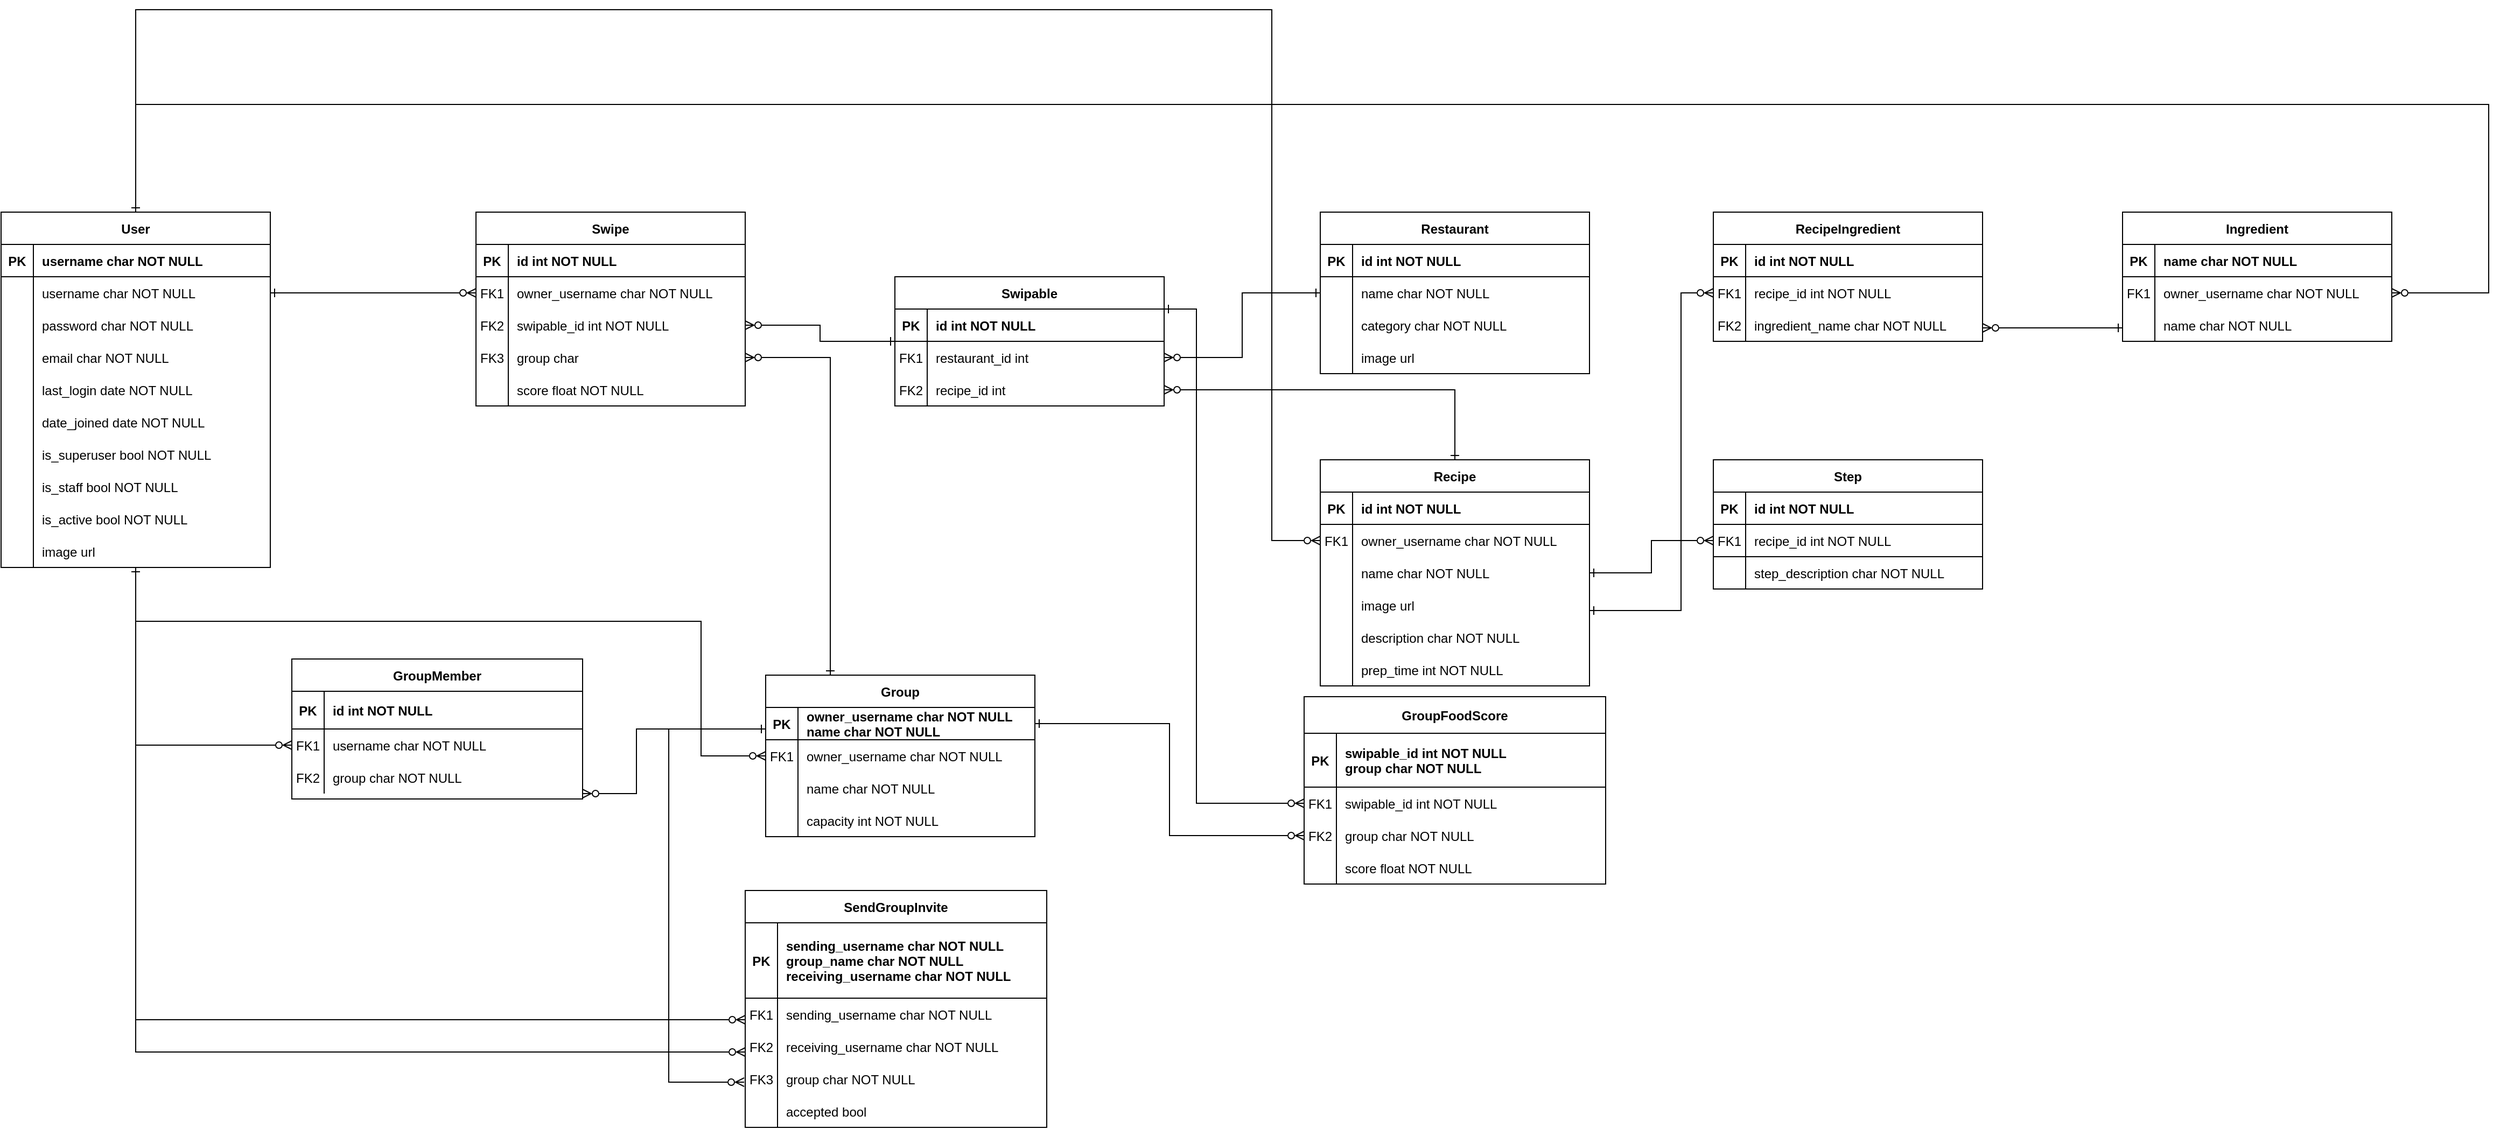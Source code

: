<mxfile version="26.2.2">
  <diagram id="R2lEEEUBdFMjLlhIrx00" name="Page-1">
    <mxGraphModel dx="1218" dy="744" grid="1" gridSize="10" guides="1" tooltips="1" connect="1" arrows="1" fold="1" page="0" pageScale="1" pageWidth="850" pageHeight="1100" math="0" shadow="0" extFonts="Permanent Marker^https://fonts.googleapis.com/css?family=Permanent+Marker">
      <root>
        <mxCell id="0" />
        <mxCell id="1" parent="0" />
        <mxCell id="mdGpPPyWuQmpUNpo9p77-39" value="User" style="shape=table;startSize=30;container=1;collapsible=1;childLayout=tableLayout;fixedRows=1;rowLines=0;fontStyle=1;align=center;resizeLast=1;movable=1;resizable=1;rotatable=1;deletable=1;editable=1;locked=0;connectable=1;gradientColor=none;" parent="1" vertex="1">
          <mxGeometry x="300" y="380" width="250" height="330" as="geometry">
            <mxRectangle x="300" y="380" width="100" height="30" as="alternateBounds" />
          </mxGeometry>
        </mxCell>
        <mxCell id="mdGpPPyWuQmpUNpo9p77-40" value="" style="shape=partialRectangle;collapsible=0;dropTarget=0;pointerEvents=0;fillColor=none;points=[[0,0.5],[1,0.5]];portConstraint=eastwest;top=0;left=0;right=0;bottom=1;" parent="mdGpPPyWuQmpUNpo9p77-39" vertex="1">
          <mxGeometry y="30" width="250" height="30" as="geometry" />
        </mxCell>
        <mxCell id="mdGpPPyWuQmpUNpo9p77-41" value="PK" style="shape=partialRectangle;overflow=hidden;connectable=0;fillColor=none;top=0;left=0;bottom=0;right=0;fontStyle=1;" parent="mdGpPPyWuQmpUNpo9p77-40" vertex="1">
          <mxGeometry width="30" height="30" as="geometry">
            <mxRectangle width="30" height="30" as="alternateBounds" />
          </mxGeometry>
        </mxCell>
        <mxCell id="mdGpPPyWuQmpUNpo9p77-42" value="username char NOT NULL" style="shape=partialRectangle;overflow=hidden;connectable=0;fillColor=none;top=0;left=0;bottom=0;right=0;align=left;spacingLeft=6;fontStyle=1;" parent="mdGpPPyWuQmpUNpo9p77-40" vertex="1">
          <mxGeometry x="30" width="220" height="30" as="geometry">
            <mxRectangle width="220" height="30" as="alternateBounds" />
          </mxGeometry>
        </mxCell>
        <mxCell id="jXS4G48GWbfjHLi2wQeO-42" style="shape=partialRectangle;collapsible=0;dropTarget=0;pointerEvents=0;fillColor=none;points=[[0,0.5],[1,0.5]];portConstraint=eastwest;top=0;left=0;right=0;bottom=0;" parent="mdGpPPyWuQmpUNpo9p77-39" vertex="1">
          <mxGeometry y="60" width="250" height="30" as="geometry" />
        </mxCell>
        <mxCell id="jXS4G48GWbfjHLi2wQeO-43" style="shape=partialRectangle;overflow=hidden;connectable=0;fillColor=none;top=0;left=0;bottom=0;right=0;" parent="jXS4G48GWbfjHLi2wQeO-42" vertex="1">
          <mxGeometry width="30" height="30" as="geometry">
            <mxRectangle width="30" height="30" as="alternateBounds" />
          </mxGeometry>
        </mxCell>
        <mxCell id="jXS4G48GWbfjHLi2wQeO-44" value="username char NOT NULL" style="shape=partialRectangle;overflow=hidden;connectable=0;fillColor=none;top=0;left=0;bottom=0;right=0;align=left;spacingLeft=6;" parent="jXS4G48GWbfjHLi2wQeO-42" vertex="1">
          <mxGeometry x="30" width="220" height="30" as="geometry">
            <mxRectangle width="220" height="30" as="alternateBounds" />
          </mxGeometry>
        </mxCell>
        <mxCell id="mdGpPPyWuQmpUNpo9p77-52" style="shape=partialRectangle;collapsible=0;dropTarget=0;pointerEvents=0;fillColor=none;points=[[0,0.5],[1,0.5]];portConstraint=eastwest;top=0;left=0;right=0;bottom=0;" parent="mdGpPPyWuQmpUNpo9p77-39" vertex="1">
          <mxGeometry y="90" width="250" height="30" as="geometry" />
        </mxCell>
        <mxCell id="mdGpPPyWuQmpUNpo9p77-53" style="shape=partialRectangle;overflow=hidden;connectable=0;fillColor=none;top=0;left=0;bottom=0;right=0;" parent="mdGpPPyWuQmpUNpo9p77-52" vertex="1">
          <mxGeometry width="30" height="30" as="geometry">
            <mxRectangle width="30" height="30" as="alternateBounds" />
          </mxGeometry>
        </mxCell>
        <mxCell id="mdGpPPyWuQmpUNpo9p77-54" value="password char NOT NULL" style="shape=partialRectangle;overflow=hidden;connectable=0;fillColor=none;top=0;left=0;bottom=0;right=0;align=left;spacingLeft=6;" parent="mdGpPPyWuQmpUNpo9p77-52" vertex="1">
          <mxGeometry x="30" width="220" height="30" as="geometry">
            <mxRectangle width="220" height="30" as="alternateBounds" />
          </mxGeometry>
        </mxCell>
        <mxCell id="mdGpPPyWuQmpUNpo9p77-55" style="shape=partialRectangle;collapsible=0;dropTarget=0;pointerEvents=0;fillColor=none;points=[[0,0.5],[1,0.5]];portConstraint=eastwest;top=0;left=0;right=0;bottom=0;" parent="mdGpPPyWuQmpUNpo9p77-39" vertex="1">
          <mxGeometry y="120" width="250" height="30" as="geometry" />
        </mxCell>
        <mxCell id="mdGpPPyWuQmpUNpo9p77-56" style="shape=partialRectangle;overflow=hidden;connectable=0;fillColor=none;top=0;left=0;bottom=0;right=0;" parent="mdGpPPyWuQmpUNpo9p77-55" vertex="1">
          <mxGeometry width="30" height="30" as="geometry">
            <mxRectangle width="30" height="30" as="alternateBounds" />
          </mxGeometry>
        </mxCell>
        <mxCell id="mdGpPPyWuQmpUNpo9p77-57" value="email char NOT NULL" style="shape=partialRectangle;overflow=hidden;connectable=0;fillColor=none;top=0;left=0;bottom=0;right=0;align=left;spacingLeft=6;" parent="mdGpPPyWuQmpUNpo9p77-55" vertex="1">
          <mxGeometry x="30" width="220" height="30" as="geometry">
            <mxRectangle width="220" height="30" as="alternateBounds" />
          </mxGeometry>
        </mxCell>
        <mxCell id="mdGpPPyWuQmpUNpo9p77-58" style="shape=partialRectangle;collapsible=0;dropTarget=0;pointerEvents=0;fillColor=none;points=[[0,0.5],[1,0.5]];portConstraint=eastwest;top=0;left=0;right=0;bottom=0;" parent="mdGpPPyWuQmpUNpo9p77-39" vertex="1">
          <mxGeometry y="150" width="250" height="30" as="geometry" />
        </mxCell>
        <mxCell id="mdGpPPyWuQmpUNpo9p77-59" style="shape=partialRectangle;overflow=hidden;connectable=0;fillColor=none;top=0;left=0;bottom=0;right=0;" parent="mdGpPPyWuQmpUNpo9p77-58" vertex="1">
          <mxGeometry width="30" height="30" as="geometry">
            <mxRectangle width="30" height="30" as="alternateBounds" />
          </mxGeometry>
        </mxCell>
        <mxCell id="mdGpPPyWuQmpUNpo9p77-60" value="last_login date NOT NULL" style="shape=partialRectangle;overflow=hidden;connectable=0;fillColor=none;top=0;left=0;bottom=0;right=0;align=left;spacingLeft=6;" parent="mdGpPPyWuQmpUNpo9p77-58" vertex="1">
          <mxGeometry x="30" width="220" height="30" as="geometry">
            <mxRectangle width="220" height="30" as="alternateBounds" />
          </mxGeometry>
        </mxCell>
        <mxCell id="mdGpPPyWuQmpUNpo9p77-61" style="shape=partialRectangle;collapsible=0;dropTarget=0;pointerEvents=0;fillColor=none;points=[[0,0.5],[1,0.5]];portConstraint=eastwest;top=0;left=0;right=0;bottom=0;" parent="mdGpPPyWuQmpUNpo9p77-39" vertex="1">
          <mxGeometry y="180" width="250" height="30" as="geometry" />
        </mxCell>
        <mxCell id="mdGpPPyWuQmpUNpo9p77-62" style="shape=partialRectangle;overflow=hidden;connectable=0;fillColor=none;top=0;left=0;bottom=0;right=0;" parent="mdGpPPyWuQmpUNpo9p77-61" vertex="1">
          <mxGeometry width="30" height="30" as="geometry">
            <mxRectangle width="30" height="30" as="alternateBounds" />
          </mxGeometry>
        </mxCell>
        <mxCell id="mdGpPPyWuQmpUNpo9p77-63" value="date_joined date NOT NULL" style="shape=partialRectangle;overflow=hidden;connectable=0;fillColor=none;top=0;left=0;bottom=0;right=0;align=left;spacingLeft=6;" parent="mdGpPPyWuQmpUNpo9p77-61" vertex="1">
          <mxGeometry x="30" width="220" height="30" as="geometry">
            <mxRectangle width="220" height="30" as="alternateBounds" />
          </mxGeometry>
        </mxCell>
        <mxCell id="mdGpPPyWuQmpUNpo9p77-64" style="shape=partialRectangle;collapsible=0;dropTarget=0;pointerEvents=0;fillColor=none;points=[[0,0.5],[1,0.5]];portConstraint=eastwest;top=0;left=0;right=0;bottom=0;" parent="mdGpPPyWuQmpUNpo9p77-39" vertex="1">
          <mxGeometry y="210" width="250" height="30" as="geometry" />
        </mxCell>
        <mxCell id="mdGpPPyWuQmpUNpo9p77-65" style="shape=partialRectangle;overflow=hidden;connectable=0;fillColor=none;top=0;left=0;bottom=0;right=0;" parent="mdGpPPyWuQmpUNpo9p77-64" vertex="1">
          <mxGeometry width="30" height="30" as="geometry">
            <mxRectangle width="30" height="30" as="alternateBounds" />
          </mxGeometry>
        </mxCell>
        <mxCell id="mdGpPPyWuQmpUNpo9p77-66" value="is_superuser bool NOT NULL" style="shape=partialRectangle;overflow=hidden;connectable=0;fillColor=none;top=0;left=0;bottom=0;right=0;align=left;spacingLeft=6;" parent="mdGpPPyWuQmpUNpo9p77-64" vertex="1">
          <mxGeometry x="30" width="220" height="30" as="geometry">
            <mxRectangle width="220" height="30" as="alternateBounds" />
          </mxGeometry>
        </mxCell>
        <mxCell id="mdGpPPyWuQmpUNpo9p77-67" style="shape=partialRectangle;collapsible=0;dropTarget=0;pointerEvents=0;fillColor=none;points=[[0,0.5],[1,0.5]];portConstraint=eastwest;top=0;left=0;right=0;bottom=0;" parent="mdGpPPyWuQmpUNpo9p77-39" vertex="1">
          <mxGeometry y="240" width="250" height="30" as="geometry" />
        </mxCell>
        <mxCell id="mdGpPPyWuQmpUNpo9p77-68" style="shape=partialRectangle;overflow=hidden;connectable=0;fillColor=none;top=0;left=0;bottom=0;right=0;" parent="mdGpPPyWuQmpUNpo9p77-67" vertex="1">
          <mxGeometry width="30" height="30" as="geometry">
            <mxRectangle width="30" height="30" as="alternateBounds" />
          </mxGeometry>
        </mxCell>
        <mxCell id="mdGpPPyWuQmpUNpo9p77-69" value="is_staff bool NOT NULL" style="shape=partialRectangle;overflow=hidden;connectable=0;fillColor=none;top=0;left=0;bottom=0;right=0;align=left;spacingLeft=6;" parent="mdGpPPyWuQmpUNpo9p77-67" vertex="1">
          <mxGeometry x="30" width="220" height="30" as="geometry">
            <mxRectangle width="220" height="30" as="alternateBounds" />
          </mxGeometry>
        </mxCell>
        <mxCell id="ymR9F1QrvoAt8ocHjHxh-2" style="shape=partialRectangle;collapsible=0;dropTarget=0;pointerEvents=0;fillColor=none;points=[[0,0.5],[1,0.5]];portConstraint=eastwest;top=0;left=0;right=0;bottom=0;" parent="mdGpPPyWuQmpUNpo9p77-39" vertex="1">
          <mxGeometry y="270" width="250" height="30" as="geometry" />
        </mxCell>
        <mxCell id="ymR9F1QrvoAt8ocHjHxh-3" style="shape=partialRectangle;overflow=hidden;connectable=0;fillColor=none;top=0;left=0;bottom=0;right=0;" parent="ymR9F1QrvoAt8ocHjHxh-2" vertex="1">
          <mxGeometry width="30" height="30" as="geometry">
            <mxRectangle width="30" height="30" as="alternateBounds" />
          </mxGeometry>
        </mxCell>
        <mxCell id="ymR9F1QrvoAt8ocHjHxh-4" value="is_active bool NOT NULL" style="shape=partialRectangle;overflow=hidden;connectable=0;fillColor=none;top=0;left=0;bottom=0;right=0;align=left;spacingLeft=6;" parent="ymR9F1QrvoAt8ocHjHxh-2" vertex="1">
          <mxGeometry x="30" width="220" height="30" as="geometry">
            <mxRectangle width="220" height="30" as="alternateBounds" />
          </mxGeometry>
        </mxCell>
        <mxCell id="dDbDeV_lnvsXY0JbIV-h-1" style="shape=partialRectangle;collapsible=0;dropTarget=0;pointerEvents=0;fillColor=none;points=[[0,0.5],[1,0.5]];portConstraint=eastwest;top=0;left=0;right=0;bottom=0;" parent="mdGpPPyWuQmpUNpo9p77-39" vertex="1">
          <mxGeometry y="300" width="250" height="30" as="geometry" />
        </mxCell>
        <mxCell id="dDbDeV_lnvsXY0JbIV-h-2" style="shape=partialRectangle;overflow=hidden;connectable=0;fillColor=none;top=0;left=0;bottom=0;right=0;" parent="dDbDeV_lnvsXY0JbIV-h-1" vertex="1">
          <mxGeometry width="30" height="30" as="geometry">
            <mxRectangle width="30" height="30" as="alternateBounds" />
          </mxGeometry>
        </mxCell>
        <mxCell id="dDbDeV_lnvsXY0JbIV-h-3" value="image url" style="shape=partialRectangle;overflow=hidden;connectable=0;fillColor=none;top=0;left=0;bottom=0;right=0;align=left;spacingLeft=6;" parent="dDbDeV_lnvsXY0JbIV-h-1" vertex="1">
          <mxGeometry x="30" width="220" height="30" as="geometry">
            <mxRectangle width="220" height="30" as="alternateBounds" />
          </mxGeometry>
        </mxCell>
        <mxCell id="mdGpPPyWuQmpUNpo9p77-71" value="Swipable" style="shape=table;startSize=30;container=1;collapsible=1;childLayout=tableLayout;fixedRows=1;rowLines=0;fontStyle=1;align=center;resizeLast=1;movable=1;resizable=1;rotatable=1;deletable=1;editable=1;locked=0;connectable=1;gradientColor=none;" parent="1" vertex="1">
          <mxGeometry x="1130" y="440" width="250" height="120" as="geometry">
            <mxRectangle x="300" y="380" width="100" height="30" as="alternateBounds" />
          </mxGeometry>
        </mxCell>
        <mxCell id="mdGpPPyWuQmpUNpo9p77-72" value="" style="shape=partialRectangle;collapsible=0;dropTarget=0;pointerEvents=0;fillColor=none;points=[[0,0.5],[1,0.5]];portConstraint=eastwest;top=0;left=0;right=0;bottom=1;" parent="mdGpPPyWuQmpUNpo9p77-71" vertex="1">
          <mxGeometry y="30" width="250" height="30" as="geometry" />
        </mxCell>
        <mxCell id="mdGpPPyWuQmpUNpo9p77-73" value="PK" style="shape=partialRectangle;overflow=hidden;connectable=0;fillColor=none;top=0;left=0;bottom=0;right=0;fontStyle=1;" parent="mdGpPPyWuQmpUNpo9p77-72" vertex="1">
          <mxGeometry width="30" height="30" as="geometry">
            <mxRectangle width="30" height="30" as="alternateBounds" />
          </mxGeometry>
        </mxCell>
        <mxCell id="mdGpPPyWuQmpUNpo9p77-74" value="id int NOT NULL" style="shape=partialRectangle;overflow=hidden;connectable=0;fillColor=none;top=0;left=0;bottom=0;right=0;align=left;spacingLeft=6;fontStyle=1;" parent="mdGpPPyWuQmpUNpo9p77-72" vertex="1">
          <mxGeometry x="30" width="220" height="30" as="geometry">
            <mxRectangle width="220" height="30" as="alternateBounds" />
          </mxGeometry>
        </mxCell>
        <mxCell id="mdGpPPyWuQmpUNpo9p77-102" style="shape=partialRectangle;collapsible=0;dropTarget=0;pointerEvents=0;fillColor=none;points=[[0,0.5],[1,0.5]];portConstraint=eastwest;top=0;left=0;right=0;bottom=0;" parent="mdGpPPyWuQmpUNpo9p77-71" vertex="1">
          <mxGeometry y="60" width="250" height="30" as="geometry" />
        </mxCell>
        <mxCell id="mdGpPPyWuQmpUNpo9p77-103" value="FK1" style="shape=partialRectangle;overflow=hidden;connectable=0;fillColor=none;top=0;left=0;bottom=0;right=0;" parent="mdGpPPyWuQmpUNpo9p77-102" vertex="1">
          <mxGeometry width="30" height="30" as="geometry">
            <mxRectangle width="30" height="30" as="alternateBounds" />
          </mxGeometry>
        </mxCell>
        <mxCell id="mdGpPPyWuQmpUNpo9p77-104" value="restaurant_id int" style="shape=partialRectangle;overflow=hidden;connectable=0;fillColor=none;top=0;left=0;bottom=0;right=0;align=left;spacingLeft=6;" parent="mdGpPPyWuQmpUNpo9p77-102" vertex="1">
          <mxGeometry x="30" width="220" height="30" as="geometry">
            <mxRectangle width="220" height="30" as="alternateBounds" />
          </mxGeometry>
        </mxCell>
        <mxCell id="qN_YahIdrBykId86kYgJ-1" style="shape=partialRectangle;collapsible=0;dropTarget=0;pointerEvents=0;fillColor=none;points=[[0,0.5],[1,0.5]];portConstraint=eastwest;top=0;left=0;right=0;bottom=0;" parent="mdGpPPyWuQmpUNpo9p77-71" vertex="1">
          <mxGeometry y="90" width="250" height="30" as="geometry" />
        </mxCell>
        <mxCell id="qN_YahIdrBykId86kYgJ-2" value="FK2" style="shape=partialRectangle;overflow=hidden;connectable=0;fillColor=none;top=0;left=0;bottom=0;right=0;" parent="qN_YahIdrBykId86kYgJ-1" vertex="1">
          <mxGeometry width="30" height="30" as="geometry">
            <mxRectangle width="30" height="30" as="alternateBounds" />
          </mxGeometry>
        </mxCell>
        <mxCell id="qN_YahIdrBykId86kYgJ-3" value="recipe_id int" style="shape=partialRectangle;overflow=hidden;connectable=0;fillColor=none;top=0;left=0;bottom=0;right=0;align=left;spacingLeft=6;" parent="qN_YahIdrBykId86kYgJ-1" vertex="1">
          <mxGeometry x="30" width="220" height="30" as="geometry">
            <mxRectangle width="220" height="30" as="alternateBounds" />
          </mxGeometry>
        </mxCell>
        <mxCell id="mdGpPPyWuQmpUNpo9p77-111" value="Swipe" style="shape=table;startSize=30;container=1;collapsible=1;childLayout=tableLayout;fixedRows=1;rowLines=0;fontStyle=1;align=center;resizeLast=1;movable=1;resizable=1;rotatable=1;deletable=1;editable=1;locked=0;connectable=1;gradientColor=none;" parent="1" vertex="1">
          <mxGeometry x="741" y="380" width="250" height="180" as="geometry">
            <mxRectangle x="300" y="380" width="100" height="30" as="alternateBounds" />
          </mxGeometry>
        </mxCell>
        <mxCell id="mdGpPPyWuQmpUNpo9p77-112" value="" style="shape=partialRectangle;collapsible=0;dropTarget=0;pointerEvents=0;fillColor=none;points=[[0,0.5],[1,0.5]];portConstraint=eastwest;top=0;left=0;right=0;bottom=1;" parent="mdGpPPyWuQmpUNpo9p77-111" vertex="1">
          <mxGeometry y="30" width="250" height="30" as="geometry" />
        </mxCell>
        <mxCell id="mdGpPPyWuQmpUNpo9p77-113" value="PK" style="shape=partialRectangle;overflow=hidden;connectable=0;fillColor=none;top=0;left=0;bottom=0;right=0;fontStyle=1;" parent="mdGpPPyWuQmpUNpo9p77-112" vertex="1">
          <mxGeometry width="30" height="30" as="geometry">
            <mxRectangle width="30" height="30" as="alternateBounds" />
          </mxGeometry>
        </mxCell>
        <mxCell id="mdGpPPyWuQmpUNpo9p77-114" value="id int NOT NULL" style="shape=partialRectangle;overflow=hidden;connectable=0;fillColor=none;top=0;left=0;bottom=0;right=0;align=left;spacingLeft=6;fontStyle=1;" parent="mdGpPPyWuQmpUNpo9p77-112" vertex="1">
          <mxGeometry x="30" width="220" height="30" as="geometry">
            <mxRectangle width="220" height="30" as="alternateBounds" />
          </mxGeometry>
        </mxCell>
        <mxCell id="mdGpPPyWuQmpUNpo9p77-115" value="" style="shape=partialRectangle;collapsible=0;dropTarget=0;pointerEvents=0;fillColor=none;points=[[0,0.5],[1,0.5]];portConstraint=eastwest;top=0;left=0;right=0;bottom=0;" parent="mdGpPPyWuQmpUNpo9p77-111" vertex="1">
          <mxGeometry y="60" width="250" height="30" as="geometry" />
        </mxCell>
        <mxCell id="mdGpPPyWuQmpUNpo9p77-116" value="FK1" style="shape=partialRectangle;overflow=hidden;connectable=0;fillColor=none;top=0;left=0;bottom=0;right=0;" parent="mdGpPPyWuQmpUNpo9p77-115" vertex="1">
          <mxGeometry width="30" height="30" as="geometry">
            <mxRectangle width="30" height="30" as="alternateBounds" />
          </mxGeometry>
        </mxCell>
        <mxCell id="mdGpPPyWuQmpUNpo9p77-117" value="owner_username char NOT NULL" style="shape=partialRectangle;overflow=hidden;connectable=0;fillColor=none;top=0;left=0;bottom=0;right=0;align=left;spacingLeft=6;" parent="mdGpPPyWuQmpUNpo9p77-115" vertex="1">
          <mxGeometry x="30" width="220" height="30" as="geometry">
            <mxRectangle width="220" height="30" as="alternateBounds" />
          </mxGeometry>
        </mxCell>
        <mxCell id="mdGpPPyWuQmpUNpo9p77-118" style="shape=partialRectangle;collapsible=0;dropTarget=0;pointerEvents=0;fillColor=none;points=[[0,0.5],[1,0.5]];portConstraint=eastwest;top=0;left=0;right=0;bottom=0;" parent="mdGpPPyWuQmpUNpo9p77-111" vertex="1">
          <mxGeometry y="90" width="250" height="30" as="geometry" />
        </mxCell>
        <mxCell id="mdGpPPyWuQmpUNpo9p77-119" value="FK2" style="shape=partialRectangle;overflow=hidden;connectable=0;fillColor=none;top=0;left=0;bottom=0;right=0;" parent="mdGpPPyWuQmpUNpo9p77-118" vertex="1">
          <mxGeometry width="30" height="30" as="geometry">
            <mxRectangle width="30" height="30" as="alternateBounds" />
          </mxGeometry>
        </mxCell>
        <mxCell id="mdGpPPyWuQmpUNpo9p77-120" value="swipable_id int NOT NULL" style="shape=partialRectangle;overflow=hidden;connectable=0;fillColor=none;top=0;left=0;bottom=0;right=0;align=left;spacingLeft=6;" parent="mdGpPPyWuQmpUNpo9p77-118" vertex="1">
          <mxGeometry x="30" width="220" height="30" as="geometry">
            <mxRectangle width="220" height="30" as="alternateBounds" />
          </mxGeometry>
        </mxCell>
        <mxCell id="fy4SicLYPAfS0dP_O0CD-1" style="shape=partialRectangle;collapsible=0;dropTarget=0;pointerEvents=0;fillColor=none;points=[[0,0.5],[1,0.5]];portConstraint=eastwest;top=0;left=0;right=0;bottom=0;" parent="mdGpPPyWuQmpUNpo9p77-111" vertex="1">
          <mxGeometry y="120" width="250" height="30" as="geometry" />
        </mxCell>
        <mxCell id="fy4SicLYPAfS0dP_O0CD-2" value="FK3" style="shape=partialRectangle;overflow=hidden;connectable=0;fillColor=none;top=0;left=0;bottom=0;right=0;" parent="fy4SicLYPAfS0dP_O0CD-1" vertex="1">
          <mxGeometry width="30" height="30" as="geometry">
            <mxRectangle width="30" height="30" as="alternateBounds" />
          </mxGeometry>
        </mxCell>
        <mxCell id="fy4SicLYPAfS0dP_O0CD-3" value="group char" style="shape=partialRectangle;overflow=hidden;connectable=0;fillColor=none;top=0;left=0;bottom=0;right=0;align=left;spacingLeft=6;" parent="fy4SicLYPAfS0dP_O0CD-1" vertex="1">
          <mxGeometry x="30" width="220" height="30" as="geometry">
            <mxRectangle width="220" height="30" as="alternateBounds" />
          </mxGeometry>
        </mxCell>
        <mxCell id="HmSTpXMddX5MYD6md_aH-4" style="shape=partialRectangle;collapsible=0;dropTarget=0;pointerEvents=0;fillColor=none;points=[[0,0.5],[1,0.5]];portConstraint=eastwest;top=0;left=0;right=0;bottom=0;" parent="mdGpPPyWuQmpUNpo9p77-111" vertex="1">
          <mxGeometry y="150" width="250" height="30" as="geometry" />
        </mxCell>
        <mxCell id="HmSTpXMddX5MYD6md_aH-5" style="shape=partialRectangle;overflow=hidden;connectable=0;fillColor=none;top=0;left=0;bottom=0;right=0;" parent="HmSTpXMddX5MYD6md_aH-4" vertex="1">
          <mxGeometry width="30" height="30" as="geometry">
            <mxRectangle width="30" height="30" as="alternateBounds" />
          </mxGeometry>
        </mxCell>
        <mxCell id="HmSTpXMddX5MYD6md_aH-6" value="score float NOT NULL" style="shape=partialRectangle;overflow=hidden;connectable=0;fillColor=none;top=0;left=0;bottom=0;right=0;align=left;spacingLeft=6;" parent="HmSTpXMddX5MYD6md_aH-4" vertex="1">
          <mxGeometry x="30" width="220" height="30" as="geometry">
            <mxRectangle width="220" height="30" as="alternateBounds" />
          </mxGeometry>
        </mxCell>
        <mxCell id="mdGpPPyWuQmpUNpo9p77-128" style="edgeStyle=orthogonalEdgeStyle;rounded=0;orthogonalLoop=1;jettySize=auto;html=1;exitX=1;exitY=0.5;exitDx=0;exitDy=0;endArrow=ERone;endFill=0;startArrow=ERzeroToMany;startFill=0;entryX=0;entryY=0.5;entryDx=0;entryDy=0;" parent="1" source="mdGpPPyWuQmpUNpo9p77-118" edge="1">
          <mxGeometry relative="1" as="geometry">
            <Array as="points">
              <mxPoint x="1080" y="485" />
              <mxPoint x="1080" y="455" />
            </Array>
          </mxGeometry>
        </mxCell>
        <mxCell id="mdGpPPyWuQmpUNpo9p77-130" style="edgeStyle=orthogonalEdgeStyle;rounded=0;orthogonalLoop=1;jettySize=auto;html=1;exitX=0;exitY=0.5;exitDx=0;exitDy=0;startArrow=ERzeroToMany;startFill=0;endArrow=ERone;endFill=0;" parent="1" source="mdGpPPyWuQmpUNpo9p77-115" target="mdGpPPyWuQmpUNpo9p77-39" edge="1">
          <mxGeometry relative="1" as="geometry">
            <Array as="points">
              <mxPoint x="630" y="455" />
              <mxPoint x="630" y="455" />
            </Array>
          </mxGeometry>
        </mxCell>
        <mxCell id="mdGpPPyWuQmpUNpo9p77-131" value="Group" style="shape=table;startSize=30;container=1;collapsible=1;childLayout=tableLayout;fixedRows=1;rowLines=0;fontStyle=1;align=center;resizeLast=1;movable=1;resizable=1;rotatable=1;deletable=1;editable=1;locked=0;connectable=1;gradientColor=none;" parent="1" vertex="1">
          <mxGeometry x="1010" y="810" width="250" height="150" as="geometry">
            <mxRectangle x="300" y="380" width="100" height="30" as="alternateBounds" />
          </mxGeometry>
        </mxCell>
        <mxCell id="mdGpPPyWuQmpUNpo9p77-132" value="" style="shape=partialRectangle;collapsible=0;dropTarget=0;pointerEvents=0;fillColor=none;points=[[0,0.5],[1,0.5]];portConstraint=eastwest;top=0;left=0;right=0;bottom=1;" parent="mdGpPPyWuQmpUNpo9p77-131" vertex="1">
          <mxGeometry y="30" width="250" height="30" as="geometry" />
        </mxCell>
        <mxCell id="mdGpPPyWuQmpUNpo9p77-133" value="PK" style="shape=partialRectangle;overflow=hidden;connectable=0;fillColor=none;top=0;left=0;bottom=0;right=0;fontStyle=1;" parent="mdGpPPyWuQmpUNpo9p77-132" vertex="1">
          <mxGeometry width="30" height="30" as="geometry">
            <mxRectangle width="30" height="30" as="alternateBounds" />
          </mxGeometry>
        </mxCell>
        <mxCell id="mdGpPPyWuQmpUNpo9p77-134" value="owner_username char NOT NULL&#xa;name char NOT NULL" style="shape=partialRectangle;overflow=hidden;connectable=0;fillColor=none;top=0;left=0;bottom=0;right=0;align=left;spacingLeft=6;fontStyle=1;" parent="mdGpPPyWuQmpUNpo9p77-132" vertex="1">
          <mxGeometry x="30" width="220" height="30" as="geometry">
            <mxRectangle width="220" height="30" as="alternateBounds" />
          </mxGeometry>
        </mxCell>
        <mxCell id="ij7UVyIoSe7wqEyqy8gB-11" style="shape=partialRectangle;collapsible=0;dropTarget=0;pointerEvents=0;fillColor=none;points=[[0,0.5],[1,0.5]];portConstraint=eastwest;top=0;left=0;right=0;bottom=0;" parent="mdGpPPyWuQmpUNpo9p77-131" vertex="1">
          <mxGeometry y="60" width="250" height="30" as="geometry" />
        </mxCell>
        <mxCell id="ij7UVyIoSe7wqEyqy8gB-12" value="FK1" style="shape=partialRectangle;overflow=hidden;connectable=0;fillColor=none;top=0;left=0;bottom=0;right=0;" parent="ij7UVyIoSe7wqEyqy8gB-11" vertex="1">
          <mxGeometry width="30" height="30" as="geometry">
            <mxRectangle width="30" height="30" as="alternateBounds" />
          </mxGeometry>
        </mxCell>
        <mxCell id="ij7UVyIoSe7wqEyqy8gB-13" value="owner_username char NOT NULL" style="shape=partialRectangle;overflow=hidden;connectable=0;fillColor=none;top=0;left=0;bottom=0;right=0;align=left;spacingLeft=6;" parent="ij7UVyIoSe7wqEyqy8gB-11" vertex="1">
          <mxGeometry x="30" width="220" height="30" as="geometry">
            <mxRectangle width="220" height="30" as="alternateBounds" />
          </mxGeometry>
        </mxCell>
        <mxCell id="mdGpPPyWuQmpUNpo9p77-141" style="shape=partialRectangle;collapsible=0;dropTarget=0;pointerEvents=0;fillColor=none;points=[[0,0.5],[1,0.5]];portConstraint=eastwest;top=0;left=0;right=0;bottom=0;" parent="mdGpPPyWuQmpUNpo9p77-131" vertex="1">
          <mxGeometry y="90" width="250" height="30" as="geometry" />
        </mxCell>
        <mxCell id="mdGpPPyWuQmpUNpo9p77-142" style="shape=partialRectangle;overflow=hidden;connectable=0;fillColor=none;top=0;left=0;bottom=0;right=0;" parent="mdGpPPyWuQmpUNpo9p77-141" vertex="1">
          <mxGeometry width="30" height="30" as="geometry">
            <mxRectangle width="30" height="30" as="alternateBounds" />
          </mxGeometry>
        </mxCell>
        <mxCell id="mdGpPPyWuQmpUNpo9p77-143" value="name char NOT NULL" style="shape=partialRectangle;overflow=hidden;connectable=0;fillColor=none;top=0;left=0;bottom=0;right=0;align=left;spacingLeft=6;" parent="mdGpPPyWuQmpUNpo9p77-141" vertex="1">
          <mxGeometry x="30" width="220" height="30" as="geometry">
            <mxRectangle width="220" height="30" as="alternateBounds" />
          </mxGeometry>
        </mxCell>
        <mxCell id="fkVUmg6R-UrDXtV1f4Mi-32" style="shape=partialRectangle;collapsible=0;dropTarget=0;pointerEvents=0;fillColor=none;points=[[0,0.5],[1,0.5]];portConstraint=eastwest;top=0;left=0;right=0;bottom=0;" parent="mdGpPPyWuQmpUNpo9p77-131" vertex="1">
          <mxGeometry y="120" width="250" height="30" as="geometry" />
        </mxCell>
        <mxCell id="fkVUmg6R-UrDXtV1f4Mi-33" style="shape=partialRectangle;overflow=hidden;connectable=0;fillColor=none;top=0;left=0;bottom=0;right=0;" parent="fkVUmg6R-UrDXtV1f4Mi-32" vertex="1">
          <mxGeometry width="30" height="30" as="geometry">
            <mxRectangle width="30" height="30" as="alternateBounds" />
          </mxGeometry>
        </mxCell>
        <mxCell id="fkVUmg6R-UrDXtV1f4Mi-34" value="capacity int NOT NULL" style="shape=partialRectangle;overflow=hidden;connectable=0;fillColor=none;top=0;left=0;bottom=0;right=0;align=left;spacingLeft=6;" parent="fkVUmg6R-UrDXtV1f4Mi-32" vertex="1">
          <mxGeometry x="30" width="220" height="30" as="geometry">
            <mxRectangle width="220" height="30" as="alternateBounds" />
          </mxGeometry>
        </mxCell>
        <mxCell id="mdGpPPyWuQmpUNpo9p77-144" value="GroupMember" style="shape=table;startSize=30;container=1;collapsible=1;childLayout=tableLayout;fixedRows=1;rowLines=0;fontStyle=1;align=center;resizeLast=1;movable=1;resizable=1;rotatable=1;deletable=1;editable=1;locked=0;connectable=1;gradientColor=none;" parent="1" vertex="1">
          <mxGeometry x="570" y="795" width="270" height="130" as="geometry">
            <mxRectangle x="300" y="380" width="100" height="30" as="alternateBounds" />
          </mxGeometry>
        </mxCell>
        <mxCell id="mdGpPPyWuQmpUNpo9p77-145" value="" style="shape=partialRectangle;collapsible=0;dropTarget=0;pointerEvents=0;fillColor=none;points=[[0,0.5],[1,0.5]];portConstraint=eastwest;top=0;left=0;right=0;bottom=1;" parent="mdGpPPyWuQmpUNpo9p77-144" vertex="1">
          <mxGeometry y="30" width="270" height="35" as="geometry" />
        </mxCell>
        <mxCell id="mdGpPPyWuQmpUNpo9p77-146" value="PK" style="shape=partialRectangle;overflow=hidden;connectable=0;fillColor=none;top=0;left=0;bottom=0;right=0;fontStyle=1;" parent="mdGpPPyWuQmpUNpo9p77-145" vertex="1">
          <mxGeometry width="30" height="35" as="geometry">
            <mxRectangle width="30" height="35" as="alternateBounds" />
          </mxGeometry>
        </mxCell>
        <mxCell id="mdGpPPyWuQmpUNpo9p77-147" value="id int NOT NULL" style="shape=partialRectangle;overflow=hidden;connectable=0;fillColor=none;top=0;left=0;bottom=0;right=0;align=left;spacingLeft=6;fontStyle=1;" parent="mdGpPPyWuQmpUNpo9p77-145" vertex="1">
          <mxGeometry x="30" width="240" height="35" as="geometry">
            <mxRectangle width="240" height="35" as="alternateBounds" />
          </mxGeometry>
        </mxCell>
        <mxCell id="mdGpPPyWuQmpUNpo9p77-148" style="shape=partialRectangle;collapsible=0;dropTarget=0;pointerEvents=0;fillColor=none;points=[[0,0.5],[1,0.5]];portConstraint=eastwest;top=0;left=0;right=0;bottom=0;" parent="mdGpPPyWuQmpUNpo9p77-144" vertex="1">
          <mxGeometry y="65" width="270" height="30" as="geometry" />
        </mxCell>
        <mxCell id="mdGpPPyWuQmpUNpo9p77-149" value="FK1" style="shape=partialRectangle;overflow=hidden;connectable=0;fillColor=none;top=0;left=0;bottom=0;right=0;" parent="mdGpPPyWuQmpUNpo9p77-148" vertex="1">
          <mxGeometry width="30" height="30" as="geometry">
            <mxRectangle width="30" height="30" as="alternateBounds" />
          </mxGeometry>
        </mxCell>
        <mxCell id="mdGpPPyWuQmpUNpo9p77-150" value="username char NOT NULL" style="shape=partialRectangle;overflow=hidden;connectable=0;fillColor=none;top=0;left=0;bottom=0;right=0;align=left;spacingLeft=6;" parent="mdGpPPyWuQmpUNpo9p77-148" vertex="1">
          <mxGeometry x="30" width="240" height="30" as="geometry">
            <mxRectangle width="240" height="30" as="alternateBounds" />
          </mxGeometry>
        </mxCell>
        <mxCell id="mdGpPPyWuQmpUNpo9p77-151" style="shape=partialRectangle;collapsible=0;dropTarget=0;pointerEvents=0;fillColor=none;points=[[0,0.5],[1,0.5]];portConstraint=eastwest;top=0;left=0;right=0;bottom=0;" parent="mdGpPPyWuQmpUNpo9p77-144" vertex="1">
          <mxGeometry y="95" width="270" height="30" as="geometry" />
        </mxCell>
        <mxCell id="mdGpPPyWuQmpUNpo9p77-152" value="FK2" style="shape=partialRectangle;overflow=hidden;connectable=0;fillColor=none;top=0;left=0;bottom=0;right=0;" parent="mdGpPPyWuQmpUNpo9p77-151" vertex="1">
          <mxGeometry width="30" height="30" as="geometry">
            <mxRectangle width="30" height="30" as="alternateBounds" />
          </mxGeometry>
        </mxCell>
        <mxCell id="mdGpPPyWuQmpUNpo9p77-153" value="group char NOT NULL" style="shape=partialRectangle;overflow=hidden;connectable=0;fillColor=none;top=0;left=0;bottom=0;right=0;align=left;spacingLeft=6;" parent="mdGpPPyWuQmpUNpo9p77-151" vertex="1">
          <mxGeometry x="30" width="240" height="30" as="geometry">
            <mxRectangle width="240" height="30" as="alternateBounds" />
          </mxGeometry>
        </mxCell>
        <mxCell id="mdGpPPyWuQmpUNpo9p77-154" style="edgeStyle=orthogonalEdgeStyle;rounded=0;orthogonalLoop=1;jettySize=auto;html=1;exitX=0;exitY=0.5;exitDx=0;exitDy=0;startArrow=ERzeroToMany;startFill=0;endArrow=ERone;endFill=0;" parent="1" source="mdGpPPyWuQmpUNpo9p77-148" target="mdGpPPyWuQmpUNpo9p77-39" edge="1">
          <mxGeometry relative="1" as="geometry" />
        </mxCell>
        <mxCell id="mdGpPPyWuQmpUNpo9p77-155" style="edgeStyle=orthogonalEdgeStyle;rounded=0;orthogonalLoop=1;jettySize=auto;html=1;exitX=1;exitY=0.5;exitDx=0;exitDy=0;startArrow=ERzeroToMany;startFill=0;endArrow=ERone;endFill=0;" parent="1" edge="1">
          <mxGeometry relative="1" as="geometry">
            <Array as="points">
              <mxPoint x="890" y="920" />
              <mxPoint x="890" y="860" />
              <mxPoint x="1010" y="860" />
            </Array>
            <mxPoint x="840" y="920" as="sourcePoint" />
            <mxPoint x="1010" y="860" as="targetPoint" />
          </mxGeometry>
        </mxCell>
        <mxCell id="mdGpPPyWuQmpUNpo9p77-156" value="GroupFoodScore" style="shape=table;startSize=34;container=1;collapsible=1;childLayout=tableLayout;fixedRows=1;rowLines=0;fontStyle=1;align=center;resizeLast=1;movable=1;resizable=1;rotatable=1;deletable=1;editable=1;locked=0;connectable=1;gradientColor=none;" parent="1" vertex="1">
          <mxGeometry x="1510" y="830" width="280" height="174" as="geometry">
            <mxRectangle x="1400" y="766" width="100" height="30" as="alternateBounds" />
          </mxGeometry>
        </mxCell>
        <mxCell id="mdGpPPyWuQmpUNpo9p77-157" value="" style="shape=partialRectangle;collapsible=0;dropTarget=0;pointerEvents=0;fillColor=none;points=[[0,0.5],[1,0.5]];portConstraint=eastwest;top=0;left=0;right=0;bottom=1;" parent="mdGpPPyWuQmpUNpo9p77-156" vertex="1">
          <mxGeometry y="34" width="280" height="50" as="geometry" />
        </mxCell>
        <mxCell id="mdGpPPyWuQmpUNpo9p77-158" value="PK" style="shape=partialRectangle;overflow=hidden;connectable=0;fillColor=none;top=0;left=0;bottom=0;right=0;fontStyle=1;" parent="mdGpPPyWuQmpUNpo9p77-157" vertex="1">
          <mxGeometry width="30" height="50" as="geometry">
            <mxRectangle width="30" height="50" as="alternateBounds" />
          </mxGeometry>
        </mxCell>
        <mxCell id="mdGpPPyWuQmpUNpo9p77-159" value="swipable_id int NOT NULL&#xa;group char NOT NULL" style="shape=partialRectangle;overflow=hidden;connectable=0;fillColor=none;top=0;left=0;bottom=0;right=0;align=left;spacingLeft=6;fontStyle=1;" parent="mdGpPPyWuQmpUNpo9p77-157" vertex="1">
          <mxGeometry x="30" width="250" height="50" as="geometry">
            <mxRectangle width="250" height="50" as="alternateBounds" />
          </mxGeometry>
        </mxCell>
        <mxCell id="mdGpPPyWuQmpUNpo9p77-160" style="shape=partialRectangle;collapsible=0;dropTarget=0;pointerEvents=0;fillColor=none;points=[[0,0.5],[1,0.5]];portConstraint=eastwest;top=0;left=0;right=0;bottom=0;" parent="mdGpPPyWuQmpUNpo9p77-156" vertex="1">
          <mxGeometry y="84" width="280" height="30" as="geometry" />
        </mxCell>
        <mxCell id="mdGpPPyWuQmpUNpo9p77-161" value="FK1" style="shape=partialRectangle;overflow=hidden;connectable=0;fillColor=none;top=0;left=0;bottom=0;right=0;" parent="mdGpPPyWuQmpUNpo9p77-160" vertex="1">
          <mxGeometry width="30" height="30" as="geometry">
            <mxRectangle width="30" height="30" as="alternateBounds" />
          </mxGeometry>
        </mxCell>
        <mxCell id="mdGpPPyWuQmpUNpo9p77-162" value="swipable_id int NOT NULL" style="shape=partialRectangle;overflow=hidden;connectable=0;fillColor=none;top=0;left=0;bottom=0;right=0;align=left;spacingLeft=6;" parent="mdGpPPyWuQmpUNpo9p77-160" vertex="1">
          <mxGeometry x="30" width="250" height="30" as="geometry">
            <mxRectangle width="250" height="30" as="alternateBounds" />
          </mxGeometry>
        </mxCell>
        <mxCell id="mdGpPPyWuQmpUNpo9p77-163" style="shape=partialRectangle;collapsible=0;dropTarget=0;pointerEvents=0;fillColor=none;points=[[0,0.5],[1,0.5]];portConstraint=eastwest;top=0;left=0;right=0;bottom=0;" parent="mdGpPPyWuQmpUNpo9p77-156" vertex="1">
          <mxGeometry y="114" width="280" height="30" as="geometry" />
        </mxCell>
        <mxCell id="mdGpPPyWuQmpUNpo9p77-164" value="FK2" style="shape=partialRectangle;overflow=hidden;connectable=0;fillColor=none;top=0;left=0;bottom=0;right=0;" parent="mdGpPPyWuQmpUNpo9p77-163" vertex="1">
          <mxGeometry width="30" height="30" as="geometry">
            <mxRectangle width="30" height="30" as="alternateBounds" />
          </mxGeometry>
        </mxCell>
        <mxCell id="mdGpPPyWuQmpUNpo9p77-165" value="group char NOT NULL" style="shape=partialRectangle;overflow=hidden;connectable=0;fillColor=none;top=0;left=0;bottom=0;right=0;align=left;spacingLeft=6;" parent="mdGpPPyWuQmpUNpo9p77-163" vertex="1">
          <mxGeometry x="30" width="250" height="30" as="geometry">
            <mxRectangle width="250" height="30" as="alternateBounds" />
          </mxGeometry>
        </mxCell>
        <mxCell id="jXS4G48GWbfjHLi2wQeO-26" style="shape=partialRectangle;collapsible=0;dropTarget=0;pointerEvents=0;fillColor=none;points=[[0,0.5],[1,0.5]];portConstraint=eastwest;top=0;left=0;right=0;bottom=0;" parent="mdGpPPyWuQmpUNpo9p77-156" vertex="1">
          <mxGeometry y="144" width="280" height="30" as="geometry" />
        </mxCell>
        <mxCell id="jXS4G48GWbfjHLi2wQeO-27" style="shape=partialRectangle;overflow=hidden;connectable=0;fillColor=none;top=0;left=0;bottom=0;right=0;" parent="jXS4G48GWbfjHLi2wQeO-26" vertex="1">
          <mxGeometry width="30" height="30" as="geometry">
            <mxRectangle width="30" height="30" as="alternateBounds" />
          </mxGeometry>
        </mxCell>
        <mxCell id="jXS4G48GWbfjHLi2wQeO-28" value="score float NOT NULL" style="shape=partialRectangle;overflow=hidden;connectable=0;fillColor=none;top=0;left=0;bottom=0;right=0;align=left;spacingLeft=6;" parent="jXS4G48GWbfjHLi2wQeO-26" vertex="1">
          <mxGeometry x="30" width="250" height="30" as="geometry">
            <mxRectangle width="250" height="30" as="alternateBounds" />
          </mxGeometry>
        </mxCell>
        <mxCell id="ij7UVyIoSe7wqEyqy8gB-1" value="SendGroupInvite" style="shape=table;startSize=30;container=1;collapsible=1;childLayout=tableLayout;fixedRows=1;rowLines=0;fontStyle=1;align=center;resizeLast=1;movable=1;resizable=1;rotatable=1;deletable=1;editable=1;locked=0;connectable=1;gradientColor=none;" parent="1" vertex="1">
          <mxGeometry x="991" y="1010" width="280" height="220" as="geometry">
            <mxRectangle x="300" y="380" width="100" height="30" as="alternateBounds" />
          </mxGeometry>
        </mxCell>
        <mxCell id="ij7UVyIoSe7wqEyqy8gB-2" value="" style="shape=partialRectangle;collapsible=0;dropTarget=0;pointerEvents=0;fillColor=none;points=[[0,0.5],[1,0.5]];portConstraint=eastwest;top=0;left=0;right=0;bottom=1;" parent="ij7UVyIoSe7wqEyqy8gB-1" vertex="1">
          <mxGeometry y="30" width="280" height="70" as="geometry" />
        </mxCell>
        <mxCell id="ij7UVyIoSe7wqEyqy8gB-3" value="PK" style="shape=partialRectangle;overflow=hidden;connectable=0;fillColor=none;top=0;left=0;bottom=0;right=0;fontStyle=1;" parent="ij7UVyIoSe7wqEyqy8gB-2" vertex="1">
          <mxGeometry width="30" height="70" as="geometry">
            <mxRectangle width="30" height="70" as="alternateBounds" />
          </mxGeometry>
        </mxCell>
        <mxCell id="ij7UVyIoSe7wqEyqy8gB-4" value="sending_username char NOT NULL&#xa;group_name char NOT NULL&#xa;receiving_username char NOT NULL" style="shape=partialRectangle;overflow=hidden;connectable=0;fillColor=none;top=0;left=0;bottom=0;right=0;align=left;spacingLeft=6;fontStyle=1;" parent="ij7UVyIoSe7wqEyqy8gB-2" vertex="1">
          <mxGeometry x="30" width="250" height="70" as="geometry">
            <mxRectangle width="250" height="70" as="alternateBounds" />
          </mxGeometry>
        </mxCell>
        <mxCell id="ij7UVyIoSe7wqEyqy8gB-5" style="shape=partialRectangle;collapsible=0;dropTarget=0;pointerEvents=0;fillColor=none;points=[[0,0.5],[1,0.5]];portConstraint=eastwest;top=0;left=0;right=0;bottom=0;" parent="ij7UVyIoSe7wqEyqy8gB-1" vertex="1">
          <mxGeometry y="100" width="280" height="30" as="geometry" />
        </mxCell>
        <mxCell id="ij7UVyIoSe7wqEyqy8gB-6" value="FK1" style="shape=partialRectangle;overflow=hidden;connectable=0;fillColor=none;top=0;left=0;bottom=0;right=0;" parent="ij7UVyIoSe7wqEyqy8gB-5" vertex="1">
          <mxGeometry width="30" height="30" as="geometry">
            <mxRectangle width="30" height="30" as="alternateBounds" />
          </mxGeometry>
        </mxCell>
        <mxCell id="ij7UVyIoSe7wqEyqy8gB-7" value="sending_username char NOT NULL" style="shape=partialRectangle;overflow=hidden;connectable=0;fillColor=none;top=0;left=0;bottom=0;right=0;align=left;spacingLeft=6;" parent="ij7UVyIoSe7wqEyqy8gB-5" vertex="1">
          <mxGeometry x="30" width="250" height="30" as="geometry">
            <mxRectangle width="250" height="30" as="alternateBounds" />
          </mxGeometry>
        </mxCell>
        <mxCell id="ij7UVyIoSe7wqEyqy8gB-8" style="shape=partialRectangle;collapsible=0;dropTarget=0;pointerEvents=0;fillColor=none;points=[[0,0.5],[1,0.5]];portConstraint=eastwest;top=0;left=0;right=0;bottom=0;" parent="ij7UVyIoSe7wqEyqy8gB-1" vertex="1">
          <mxGeometry y="130" width="280" height="30" as="geometry" />
        </mxCell>
        <mxCell id="ij7UVyIoSe7wqEyqy8gB-9" value="FK2" style="shape=partialRectangle;overflow=hidden;connectable=0;fillColor=none;top=0;left=0;bottom=0;right=0;" parent="ij7UVyIoSe7wqEyqy8gB-8" vertex="1">
          <mxGeometry width="30" height="30" as="geometry">
            <mxRectangle width="30" height="30" as="alternateBounds" />
          </mxGeometry>
        </mxCell>
        <mxCell id="ij7UVyIoSe7wqEyqy8gB-10" value="receiving_username char NOT NULL" style="shape=partialRectangle;overflow=hidden;connectable=0;fillColor=none;top=0;left=0;bottom=0;right=0;align=left;spacingLeft=6;" parent="ij7UVyIoSe7wqEyqy8gB-8" vertex="1">
          <mxGeometry x="30" width="250" height="30" as="geometry">
            <mxRectangle width="250" height="30" as="alternateBounds" />
          </mxGeometry>
        </mxCell>
        <mxCell id="fkVUmg6R-UrDXtV1f4Mi-18" style="shape=partialRectangle;collapsible=0;dropTarget=0;pointerEvents=0;fillColor=none;points=[[0,0.5],[1,0.5]];portConstraint=eastwest;top=0;left=0;right=0;bottom=0;" parent="ij7UVyIoSe7wqEyqy8gB-1" vertex="1">
          <mxGeometry y="160" width="280" height="30" as="geometry" />
        </mxCell>
        <mxCell id="fkVUmg6R-UrDXtV1f4Mi-19" value="FK3" style="shape=partialRectangle;overflow=hidden;connectable=0;fillColor=none;top=0;left=0;bottom=0;right=0;" parent="fkVUmg6R-UrDXtV1f4Mi-18" vertex="1">
          <mxGeometry width="30" height="30" as="geometry">
            <mxRectangle width="30" height="30" as="alternateBounds" />
          </mxGeometry>
        </mxCell>
        <mxCell id="fkVUmg6R-UrDXtV1f4Mi-20" value="group char NOT NULL" style="shape=partialRectangle;overflow=hidden;connectable=0;fillColor=none;top=0;left=0;bottom=0;right=0;align=left;spacingLeft=6;" parent="fkVUmg6R-UrDXtV1f4Mi-18" vertex="1">
          <mxGeometry x="30" width="250" height="30" as="geometry">
            <mxRectangle width="250" height="30" as="alternateBounds" />
          </mxGeometry>
        </mxCell>
        <mxCell id="ij7UVyIoSe7wqEyqy8gB-18" style="shape=partialRectangle;collapsible=0;dropTarget=0;pointerEvents=0;fillColor=none;points=[[0,0.5],[1,0.5]];portConstraint=eastwest;top=0;left=0;right=0;bottom=0;" parent="ij7UVyIoSe7wqEyqy8gB-1" vertex="1">
          <mxGeometry y="190" width="280" height="30" as="geometry" />
        </mxCell>
        <mxCell id="ij7UVyIoSe7wqEyqy8gB-19" style="shape=partialRectangle;overflow=hidden;connectable=0;fillColor=none;top=0;left=0;bottom=0;right=0;" parent="ij7UVyIoSe7wqEyqy8gB-18" vertex="1">
          <mxGeometry width="30" height="30" as="geometry">
            <mxRectangle width="30" height="30" as="alternateBounds" />
          </mxGeometry>
        </mxCell>
        <mxCell id="ij7UVyIoSe7wqEyqy8gB-20" value="accepted bool" style="shape=partialRectangle;overflow=hidden;connectable=0;fillColor=none;top=0;left=0;bottom=0;right=0;align=left;spacingLeft=6;" parent="ij7UVyIoSe7wqEyqy8gB-18" vertex="1">
          <mxGeometry x="30" width="250" height="30" as="geometry">
            <mxRectangle width="250" height="30" as="alternateBounds" />
          </mxGeometry>
        </mxCell>
        <mxCell id="ij7UVyIoSe7wqEyqy8gB-14" style="edgeStyle=orthogonalEdgeStyle;rounded=0;orthogonalLoop=1;jettySize=auto;html=1;exitX=0;exitY=0.5;exitDx=0;exitDy=0;startArrow=ERzeroToMany;startFill=0;endArrow=ERone;endFill=0;" parent="1" source="ij7UVyIoSe7wqEyqy8gB-11" target="mdGpPPyWuQmpUNpo9p77-39" edge="1">
          <mxGeometry relative="1" as="geometry">
            <Array as="points">
              <mxPoint x="950" y="885" />
              <mxPoint x="950" y="760" />
              <mxPoint x="425" y="760" />
            </Array>
          </mxGeometry>
        </mxCell>
        <mxCell id="ij7UVyIoSe7wqEyqy8gB-21" style="edgeStyle=orthogonalEdgeStyle;rounded=0;orthogonalLoop=1;jettySize=auto;html=1;startArrow=ERzeroToMany;startFill=0;endArrow=ERone;endFill=0;" parent="1" target="mdGpPPyWuQmpUNpo9p77-39" edge="1">
          <mxGeometry relative="1" as="geometry">
            <mxPoint x="991" y="1130" as="sourcePoint" />
            <mxPoint x="425" y="680" as="targetPoint" />
            <Array as="points">
              <mxPoint x="425" y="1130" />
            </Array>
          </mxGeometry>
        </mxCell>
        <mxCell id="ij7UVyIoSe7wqEyqy8gB-22" style="edgeStyle=orthogonalEdgeStyle;rounded=0;orthogonalLoop=1;jettySize=auto;html=1;startArrow=ERzeroToMany;startFill=0;endArrow=ERone;endFill=0;" parent="1" target="mdGpPPyWuQmpUNpo9p77-131" edge="1">
          <mxGeometry relative="1" as="geometry">
            <Array as="points">
              <mxPoint x="920" y="1188" />
              <mxPoint x="920" y="860" />
            </Array>
            <mxPoint x="990" y="1188" as="sourcePoint" />
            <mxPoint x="890" y="920" as="targetPoint" />
          </mxGeometry>
        </mxCell>
        <mxCell id="opjSSCVeVdwEOA1lAOka-1" value="Restaurant" style="shape=table;startSize=30;container=1;collapsible=1;childLayout=tableLayout;fixedRows=1;rowLines=0;fontStyle=1;align=center;resizeLast=1;movable=1;resizable=1;rotatable=1;deletable=1;editable=1;locked=0;connectable=1;gradientColor=none;" parent="1" vertex="1">
          <mxGeometry x="1525" y="380" width="250" height="150" as="geometry">
            <mxRectangle x="300" y="380" width="100" height="30" as="alternateBounds" />
          </mxGeometry>
        </mxCell>
        <mxCell id="opjSSCVeVdwEOA1lAOka-2" value="" style="shape=partialRectangle;collapsible=0;dropTarget=0;pointerEvents=0;fillColor=none;points=[[0,0.5],[1,0.5]];portConstraint=eastwest;top=0;left=0;right=0;bottom=1;" parent="opjSSCVeVdwEOA1lAOka-1" vertex="1">
          <mxGeometry y="30" width="250" height="30" as="geometry" />
        </mxCell>
        <mxCell id="opjSSCVeVdwEOA1lAOka-3" value="PK" style="shape=partialRectangle;overflow=hidden;connectable=0;fillColor=none;top=0;left=0;bottom=0;right=0;fontStyle=1;" parent="opjSSCVeVdwEOA1lAOka-2" vertex="1">
          <mxGeometry width="30" height="30" as="geometry">
            <mxRectangle width="30" height="30" as="alternateBounds" />
          </mxGeometry>
        </mxCell>
        <mxCell id="opjSSCVeVdwEOA1lAOka-4" value="id int NOT NULL" style="shape=partialRectangle;overflow=hidden;connectable=0;fillColor=none;top=0;left=0;bottom=0;right=0;align=left;spacingLeft=6;fontStyle=1;" parent="opjSSCVeVdwEOA1lAOka-2" vertex="1">
          <mxGeometry x="30" width="220" height="30" as="geometry">
            <mxRectangle width="220" height="30" as="alternateBounds" />
          </mxGeometry>
        </mxCell>
        <mxCell id="opjSSCVeVdwEOA1lAOka-5" style="shape=partialRectangle;collapsible=0;dropTarget=0;pointerEvents=0;fillColor=none;points=[[0,0.5],[1,0.5]];portConstraint=eastwest;top=0;left=0;right=0;bottom=0;" parent="opjSSCVeVdwEOA1lAOka-1" vertex="1">
          <mxGeometry y="60" width="250" height="30" as="geometry" />
        </mxCell>
        <mxCell id="opjSSCVeVdwEOA1lAOka-6" style="shape=partialRectangle;overflow=hidden;connectable=0;fillColor=none;top=0;left=0;bottom=0;right=0;" parent="opjSSCVeVdwEOA1lAOka-5" vertex="1">
          <mxGeometry width="30" height="30" as="geometry">
            <mxRectangle width="30" height="30" as="alternateBounds" />
          </mxGeometry>
        </mxCell>
        <mxCell id="opjSSCVeVdwEOA1lAOka-7" value="name char NOT NULL" style="shape=partialRectangle;overflow=hidden;connectable=0;fillColor=none;top=0;left=0;bottom=0;right=0;align=left;spacingLeft=6;" parent="opjSSCVeVdwEOA1lAOka-5" vertex="1">
          <mxGeometry x="30" width="220" height="30" as="geometry">
            <mxRectangle width="220" height="30" as="alternateBounds" />
          </mxGeometry>
        </mxCell>
        <mxCell id="opjSSCVeVdwEOA1lAOka-8" style="shape=partialRectangle;collapsible=0;dropTarget=0;pointerEvents=0;fillColor=none;points=[[0,0.5],[1,0.5]];portConstraint=eastwest;top=0;left=0;right=0;bottom=0;" parent="opjSSCVeVdwEOA1lAOka-1" vertex="1">
          <mxGeometry y="90" width="250" height="30" as="geometry" />
        </mxCell>
        <mxCell id="opjSSCVeVdwEOA1lAOka-9" style="shape=partialRectangle;overflow=hidden;connectable=0;fillColor=none;top=0;left=0;bottom=0;right=0;" parent="opjSSCVeVdwEOA1lAOka-8" vertex="1">
          <mxGeometry width="30" height="30" as="geometry">
            <mxRectangle width="30" height="30" as="alternateBounds" />
          </mxGeometry>
        </mxCell>
        <mxCell id="opjSSCVeVdwEOA1lAOka-10" value="category char NOT NULL" style="shape=partialRectangle;overflow=hidden;connectable=0;fillColor=none;top=0;left=0;bottom=0;right=0;align=left;spacingLeft=6;" parent="opjSSCVeVdwEOA1lAOka-8" vertex="1">
          <mxGeometry x="30" width="220" height="30" as="geometry">
            <mxRectangle width="220" height="30" as="alternateBounds" />
          </mxGeometry>
        </mxCell>
        <mxCell id="opjSSCVeVdwEOA1lAOka-14" style="shape=partialRectangle;collapsible=0;dropTarget=0;pointerEvents=0;fillColor=none;points=[[0,0.5],[1,0.5]];portConstraint=eastwest;top=0;left=0;right=0;bottom=0;" parent="opjSSCVeVdwEOA1lAOka-1" vertex="1">
          <mxGeometry y="120" width="250" height="30" as="geometry" />
        </mxCell>
        <mxCell id="opjSSCVeVdwEOA1lAOka-15" style="shape=partialRectangle;overflow=hidden;connectable=0;fillColor=none;top=0;left=0;bottom=0;right=0;" parent="opjSSCVeVdwEOA1lAOka-14" vertex="1">
          <mxGeometry width="30" height="30" as="geometry">
            <mxRectangle width="30" height="30" as="alternateBounds" />
          </mxGeometry>
        </mxCell>
        <mxCell id="opjSSCVeVdwEOA1lAOka-16" value="image url" style="shape=partialRectangle;overflow=hidden;connectable=0;fillColor=none;top=0;left=0;bottom=0;right=0;align=left;spacingLeft=6;" parent="opjSSCVeVdwEOA1lAOka-14" vertex="1">
          <mxGeometry x="30" width="220" height="30" as="geometry">
            <mxRectangle width="220" height="30" as="alternateBounds" />
          </mxGeometry>
        </mxCell>
        <mxCell id="opjSSCVeVdwEOA1lAOka-23" value="Recipe" style="shape=table;startSize=30;container=1;collapsible=1;childLayout=tableLayout;fixedRows=1;rowLines=0;fontStyle=1;align=center;resizeLast=1;movable=1;resizable=1;rotatable=1;deletable=1;editable=1;locked=0;connectable=1;gradientColor=none;" parent="1" vertex="1">
          <mxGeometry x="1525" y="610" width="250" height="210" as="geometry">
            <mxRectangle x="300" y="380" width="100" height="30" as="alternateBounds" />
          </mxGeometry>
        </mxCell>
        <mxCell id="opjSSCVeVdwEOA1lAOka-24" value="" style="shape=partialRectangle;collapsible=0;dropTarget=0;pointerEvents=0;fillColor=none;points=[[0,0.5],[1,0.5]];portConstraint=eastwest;top=0;left=0;right=0;bottom=1;" parent="opjSSCVeVdwEOA1lAOka-23" vertex="1">
          <mxGeometry y="30" width="250" height="30" as="geometry" />
        </mxCell>
        <mxCell id="opjSSCVeVdwEOA1lAOka-25" value="PK" style="shape=partialRectangle;overflow=hidden;connectable=0;fillColor=none;top=0;left=0;bottom=0;right=0;fontStyle=1;" parent="opjSSCVeVdwEOA1lAOka-24" vertex="1">
          <mxGeometry width="30" height="30" as="geometry">
            <mxRectangle width="30" height="30" as="alternateBounds" />
          </mxGeometry>
        </mxCell>
        <mxCell id="opjSSCVeVdwEOA1lAOka-26" value="id int NOT NULL" style="shape=partialRectangle;overflow=hidden;connectable=0;fillColor=none;top=0;left=0;bottom=0;right=0;align=left;spacingLeft=6;fontStyle=1;" parent="opjSSCVeVdwEOA1lAOka-24" vertex="1">
          <mxGeometry x="30" width="220" height="30" as="geometry">
            <mxRectangle width="220" height="30" as="alternateBounds" />
          </mxGeometry>
        </mxCell>
        <mxCell id="fkVUmg6R-UrDXtV1f4Mi-12" style="shape=partialRectangle;collapsible=0;dropTarget=0;pointerEvents=0;fillColor=none;points=[[0,0.5],[1,0.5]];portConstraint=eastwest;top=0;left=0;right=0;bottom=0;" parent="opjSSCVeVdwEOA1lAOka-23" vertex="1">
          <mxGeometry y="60" width="250" height="30" as="geometry" />
        </mxCell>
        <mxCell id="fkVUmg6R-UrDXtV1f4Mi-13" value="FK1" style="shape=partialRectangle;overflow=hidden;connectable=0;fillColor=none;top=0;left=0;bottom=0;right=0;" parent="fkVUmg6R-UrDXtV1f4Mi-12" vertex="1">
          <mxGeometry width="30" height="30" as="geometry">
            <mxRectangle width="30" height="30" as="alternateBounds" />
          </mxGeometry>
        </mxCell>
        <mxCell id="fkVUmg6R-UrDXtV1f4Mi-14" value="owner_username char NOT NULL" style="shape=partialRectangle;overflow=hidden;connectable=0;fillColor=none;top=0;left=0;bottom=0;right=0;align=left;spacingLeft=6;" parent="fkVUmg6R-UrDXtV1f4Mi-12" vertex="1">
          <mxGeometry x="30" width="220" height="30" as="geometry">
            <mxRectangle width="220" height="30" as="alternateBounds" />
          </mxGeometry>
        </mxCell>
        <mxCell id="opjSSCVeVdwEOA1lAOka-27" style="shape=partialRectangle;collapsible=0;dropTarget=0;pointerEvents=0;fillColor=none;points=[[0,0.5],[1,0.5]];portConstraint=eastwest;top=0;left=0;right=0;bottom=0;" parent="opjSSCVeVdwEOA1lAOka-23" vertex="1">
          <mxGeometry y="90" width="250" height="30" as="geometry" />
        </mxCell>
        <mxCell id="opjSSCVeVdwEOA1lAOka-28" style="shape=partialRectangle;overflow=hidden;connectable=0;fillColor=none;top=0;left=0;bottom=0;right=0;" parent="opjSSCVeVdwEOA1lAOka-27" vertex="1">
          <mxGeometry width="30" height="30" as="geometry">
            <mxRectangle width="30" height="30" as="alternateBounds" />
          </mxGeometry>
        </mxCell>
        <mxCell id="opjSSCVeVdwEOA1lAOka-29" value="name char NOT NULL" style="shape=partialRectangle;overflow=hidden;connectable=0;fillColor=none;top=0;left=0;bottom=0;right=0;align=left;spacingLeft=6;" parent="opjSSCVeVdwEOA1lAOka-27" vertex="1">
          <mxGeometry x="30" width="220" height="30" as="geometry">
            <mxRectangle width="220" height="30" as="alternateBounds" />
          </mxGeometry>
        </mxCell>
        <mxCell id="opjSSCVeVdwEOA1lAOka-33" style="shape=partialRectangle;collapsible=0;dropTarget=0;pointerEvents=0;fillColor=none;points=[[0,0.5],[1,0.5]];portConstraint=eastwest;top=0;left=0;right=0;bottom=0;" parent="opjSSCVeVdwEOA1lAOka-23" vertex="1">
          <mxGeometry y="120" width="250" height="30" as="geometry" />
        </mxCell>
        <mxCell id="opjSSCVeVdwEOA1lAOka-34" style="shape=partialRectangle;overflow=hidden;connectable=0;fillColor=none;top=0;left=0;bottom=0;right=0;" parent="opjSSCVeVdwEOA1lAOka-33" vertex="1">
          <mxGeometry width="30" height="30" as="geometry">
            <mxRectangle width="30" height="30" as="alternateBounds" />
          </mxGeometry>
        </mxCell>
        <mxCell id="opjSSCVeVdwEOA1lAOka-35" value="image url" style="shape=partialRectangle;overflow=hidden;connectable=0;fillColor=none;top=0;left=0;bottom=0;right=0;align=left;spacingLeft=6;" parent="opjSSCVeVdwEOA1lAOka-33" vertex="1">
          <mxGeometry x="30" width="220" height="30" as="geometry">
            <mxRectangle width="220" height="30" as="alternateBounds" />
          </mxGeometry>
        </mxCell>
        <mxCell id="opjSSCVeVdwEOA1lAOka-39" style="shape=partialRectangle;collapsible=0;dropTarget=0;pointerEvents=0;fillColor=none;points=[[0,0.5],[1,0.5]];portConstraint=eastwest;top=0;left=0;right=0;bottom=0;" parent="opjSSCVeVdwEOA1lAOka-23" vertex="1">
          <mxGeometry y="150" width="250" height="30" as="geometry" />
        </mxCell>
        <mxCell id="opjSSCVeVdwEOA1lAOka-40" style="shape=partialRectangle;overflow=hidden;connectable=0;fillColor=none;top=0;left=0;bottom=0;right=0;" parent="opjSSCVeVdwEOA1lAOka-39" vertex="1">
          <mxGeometry width="30" height="30" as="geometry">
            <mxRectangle width="30" height="30" as="alternateBounds" />
          </mxGeometry>
        </mxCell>
        <mxCell id="opjSSCVeVdwEOA1lAOka-41" value="description char NOT NULL" style="shape=partialRectangle;overflow=hidden;connectable=0;fillColor=none;top=0;left=0;bottom=0;right=0;align=left;spacingLeft=6;" parent="opjSSCVeVdwEOA1lAOka-39" vertex="1">
          <mxGeometry x="30" width="220" height="30" as="geometry">
            <mxRectangle width="220" height="30" as="alternateBounds" />
          </mxGeometry>
        </mxCell>
        <mxCell id="Ubx9SIhhuH0YmeqZVmhz-9" style="shape=partialRectangle;collapsible=0;dropTarget=0;pointerEvents=0;fillColor=none;points=[[0,0.5],[1,0.5]];portConstraint=eastwest;top=0;left=0;right=0;bottom=0;" vertex="1" parent="opjSSCVeVdwEOA1lAOka-23">
          <mxGeometry y="180" width="250" height="30" as="geometry" />
        </mxCell>
        <mxCell id="Ubx9SIhhuH0YmeqZVmhz-10" style="shape=partialRectangle;overflow=hidden;connectable=0;fillColor=none;top=0;left=0;bottom=0;right=0;" vertex="1" parent="Ubx9SIhhuH0YmeqZVmhz-9">
          <mxGeometry width="30" height="30" as="geometry">
            <mxRectangle width="30" height="30" as="alternateBounds" />
          </mxGeometry>
        </mxCell>
        <mxCell id="Ubx9SIhhuH0YmeqZVmhz-11" value="prep_time int NOT NULL" style="shape=partialRectangle;overflow=hidden;connectable=0;fillColor=none;top=0;left=0;bottom=0;right=0;align=left;spacingLeft=6;" vertex="1" parent="Ubx9SIhhuH0YmeqZVmhz-9">
          <mxGeometry x="30" width="220" height="30" as="geometry">
            <mxRectangle width="220" height="30" as="alternateBounds" />
          </mxGeometry>
        </mxCell>
        <mxCell id="opjSSCVeVdwEOA1lAOka-48" value="Ingredient" style="shape=table;startSize=30;container=1;collapsible=1;childLayout=tableLayout;fixedRows=1;rowLines=0;fontStyle=1;align=center;resizeLast=1;movable=1;resizable=1;rotatable=1;deletable=1;editable=1;locked=0;connectable=1;gradientColor=none;" parent="1" vertex="1">
          <mxGeometry x="2270" y="380" width="250" height="120" as="geometry">
            <mxRectangle x="300" y="380" width="100" height="30" as="alternateBounds" />
          </mxGeometry>
        </mxCell>
        <mxCell id="opjSSCVeVdwEOA1lAOka-49" value="" style="shape=partialRectangle;collapsible=0;dropTarget=0;pointerEvents=0;fillColor=none;points=[[0,0.5],[1,0.5]];portConstraint=eastwest;top=0;left=0;right=0;bottom=1;" parent="opjSSCVeVdwEOA1lAOka-48" vertex="1">
          <mxGeometry y="30" width="250" height="30" as="geometry" />
        </mxCell>
        <mxCell id="opjSSCVeVdwEOA1lAOka-50" value="PK" style="shape=partialRectangle;overflow=hidden;connectable=0;fillColor=none;top=0;left=0;bottom=0;right=0;fontStyle=1;" parent="opjSSCVeVdwEOA1lAOka-49" vertex="1">
          <mxGeometry width="30" height="30" as="geometry">
            <mxRectangle width="30" height="30" as="alternateBounds" />
          </mxGeometry>
        </mxCell>
        <mxCell id="opjSSCVeVdwEOA1lAOka-51" value="name char NOT NULL" style="shape=partialRectangle;overflow=hidden;connectable=0;fillColor=none;top=0;left=0;bottom=0;right=0;align=left;spacingLeft=6;fontStyle=1;" parent="opjSSCVeVdwEOA1lAOka-49" vertex="1">
          <mxGeometry x="30" width="220" height="30" as="geometry">
            <mxRectangle width="220" height="30" as="alternateBounds" />
          </mxGeometry>
        </mxCell>
        <mxCell id="fkVUmg6R-UrDXtV1f4Mi-15" style="shape=partialRectangle;collapsible=0;dropTarget=0;pointerEvents=0;fillColor=none;points=[[0,0.5],[1,0.5]];portConstraint=eastwest;top=0;left=0;right=0;bottom=0;" parent="opjSSCVeVdwEOA1lAOka-48" vertex="1">
          <mxGeometry y="60" width="250" height="30" as="geometry" />
        </mxCell>
        <mxCell id="fkVUmg6R-UrDXtV1f4Mi-16" value="FK1" style="shape=partialRectangle;overflow=hidden;connectable=0;fillColor=none;top=0;left=0;bottom=0;right=0;" parent="fkVUmg6R-UrDXtV1f4Mi-15" vertex="1">
          <mxGeometry width="30" height="30" as="geometry">
            <mxRectangle width="30" height="30" as="alternateBounds" />
          </mxGeometry>
        </mxCell>
        <mxCell id="fkVUmg6R-UrDXtV1f4Mi-17" value="owner_username char NOT NULL" style="shape=partialRectangle;overflow=hidden;connectable=0;fillColor=none;top=0;left=0;bottom=0;right=0;align=left;spacingLeft=6;" parent="fkVUmg6R-UrDXtV1f4Mi-15" vertex="1">
          <mxGeometry x="30" width="220" height="30" as="geometry">
            <mxRectangle width="220" height="30" as="alternateBounds" />
          </mxGeometry>
        </mxCell>
        <mxCell id="opjSSCVeVdwEOA1lAOka-52" style="shape=partialRectangle;collapsible=0;dropTarget=0;pointerEvents=0;fillColor=none;points=[[0,0.5],[1,0.5]];portConstraint=eastwest;top=0;left=0;right=0;bottom=0;" parent="opjSSCVeVdwEOA1lAOka-48" vertex="1">
          <mxGeometry y="90" width="250" height="30" as="geometry" />
        </mxCell>
        <mxCell id="opjSSCVeVdwEOA1lAOka-53" style="shape=partialRectangle;overflow=hidden;connectable=0;fillColor=none;top=0;left=0;bottom=0;right=0;" parent="opjSSCVeVdwEOA1lAOka-52" vertex="1">
          <mxGeometry width="30" height="30" as="geometry">
            <mxRectangle width="30" height="30" as="alternateBounds" />
          </mxGeometry>
        </mxCell>
        <mxCell id="opjSSCVeVdwEOA1lAOka-54" value="name char NOT NULL" style="shape=partialRectangle;overflow=hidden;connectable=0;fillColor=none;top=0;left=0;bottom=0;right=0;align=left;spacingLeft=6;" parent="opjSSCVeVdwEOA1lAOka-52" vertex="1">
          <mxGeometry x="30" width="220" height="30" as="geometry">
            <mxRectangle width="220" height="30" as="alternateBounds" />
          </mxGeometry>
        </mxCell>
        <mxCell id="opjSSCVeVdwEOA1lAOka-64" value="Step" style="shape=table;startSize=30;container=1;collapsible=1;childLayout=tableLayout;fixedRows=1;rowLines=0;fontStyle=1;align=center;resizeLast=1;movable=1;resizable=1;rotatable=1;deletable=1;editable=1;locked=0;connectable=1;gradientColor=none;" parent="1" vertex="1">
          <mxGeometry x="1890" y="610" width="250" height="120" as="geometry">
            <mxRectangle x="300" y="380" width="100" height="30" as="alternateBounds" />
          </mxGeometry>
        </mxCell>
        <mxCell id="opjSSCVeVdwEOA1lAOka-65" value="" style="shape=partialRectangle;collapsible=0;dropTarget=0;pointerEvents=0;fillColor=none;points=[[0,0.5],[1,0.5]];portConstraint=eastwest;top=0;left=0;right=0;bottom=1;" parent="opjSSCVeVdwEOA1lAOka-64" vertex="1">
          <mxGeometry y="30" width="250" height="30" as="geometry" />
        </mxCell>
        <mxCell id="opjSSCVeVdwEOA1lAOka-66" value="PK" style="shape=partialRectangle;overflow=hidden;connectable=0;fillColor=none;top=0;left=0;bottom=0;right=0;fontStyle=1;" parent="opjSSCVeVdwEOA1lAOka-65" vertex="1">
          <mxGeometry width="30" height="30" as="geometry">
            <mxRectangle width="30" height="30" as="alternateBounds" />
          </mxGeometry>
        </mxCell>
        <mxCell id="opjSSCVeVdwEOA1lAOka-67" value="id int NOT NULL" style="shape=partialRectangle;overflow=hidden;connectable=0;fillColor=none;top=0;left=0;bottom=0;right=0;align=left;spacingLeft=6;fontStyle=1;" parent="opjSSCVeVdwEOA1lAOka-65" vertex="1">
          <mxGeometry x="30" width="220" height="30" as="geometry">
            <mxRectangle width="220" height="30" as="alternateBounds" />
          </mxGeometry>
        </mxCell>
        <mxCell id="Ubx9SIhhuH0YmeqZVmhz-5" style="shape=partialRectangle;collapsible=0;dropTarget=0;pointerEvents=0;fillColor=none;points=[[0,0.5],[1,0.5]];portConstraint=eastwest;top=0;left=0;right=0;bottom=1;" vertex="1" parent="opjSSCVeVdwEOA1lAOka-64">
          <mxGeometry y="60" width="250" height="30" as="geometry" />
        </mxCell>
        <mxCell id="Ubx9SIhhuH0YmeqZVmhz-6" value="FK1" style="shape=partialRectangle;overflow=hidden;connectable=0;fillColor=none;top=0;left=0;bottom=0;right=0;fontStyle=0;" vertex="1" parent="Ubx9SIhhuH0YmeqZVmhz-5">
          <mxGeometry width="30" height="30" as="geometry">
            <mxRectangle width="30" height="30" as="alternateBounds" />
          </mxGeometry>
        </mxCell>
        <mxCell id="Ubx9SIhhuH0YmeqZVmhz-7" value="recipe_id int NOT NULL" style="shape=partialRectangle;overflow=hidden;connectable=0;fillColor=none;top=0;left=0;bottom=0;right=0;align=left;spacingLeft=6;fontStyle=0;" vertex="1" parent="Ubx9SIhhuH0YmeqZVmhz-5">
          <mxGeometry x="30" width="220" height="30" as="geometry">
            <mxRectangle width="220" height="30" as="alternateBounds" />
          </mxGeometry>
        </mxCell>
        <mxCell id="opjSSCVeVdwEOA1lAOka-74" style="shape=partialRectangle;collapsible=0;dropTarget=0;pointerEvents=0;fillColor=none;points=[[0,0.5],[1,0.5]];portConstraint=eastwest;top=0;left=0;right=0;bottom=1;" parent="opjSSCVeVdwEOA1lAOka-64" vertex="1">
          <mxGeometry y="90" width="250" height="30" as="geometry" />
        </mxCell>
        <mxCell id="opjSSCVeVdwEOA1lAOka-75" style="shape=partialRectangle;overflow=hidden;connectable=0;fillColor=none;top=0;left=0;bottom=0;right=0;fontStyle=1;" parent="opjSSCVeVdwEOA1lAOka-74" vertex="1">
          <mxGeometry width="30" height="30" as="geometry">
            <mxRectangle width="30" height="30" as="alternateBounds" />
          </mxGeometry>
        </mxCell>
        <mxCell id="opjSSCVeVdwEOA1lAOka-76" value="step_description char NOT NULL" style="shape=partialRectangle;overflow=hidden;connectable=0;fillColor=none;top=0;left=0;bottom=0;right=0;align=left;spacingLeft=6;fontStyle=0;" parent="opjSSCVeVdwEOA1lAOka-74" vertex="1">
          <mxGeometry x="30" width="220" height="30" as="geometry">
            <mxRectangle width="220" height="30" as="alternateBounds" />
          </mxGeometry>
        </mxCell>
        <mxCell id="opjSSCVeVdwEOA1lAOka-77" value="RecipeIngredient" style="shape=table;startSize=30;container=1;collapsible=1;childLayout=tableLayout;fixedRows=1;rowLines=0;fontStyle=1;align=center;resizeLast=1;movable=1;resizable=1;rotatable=1;deletable=1;editable=1;locked=0;connectable=1;gradientColor=none;" parent="1" vertex="1">
          <mxGeometry x="1890" y="380" width="250" height="120" as="geometry">
            <mxRectangle x="300" y="380" width="100" height="30" as="alternateBounds" />
          </mxGeometry>
        </mxCell>
        <mxCell id="opjSSCVeVdwEOA1lAOka-78" value="" style="shape=partialRectangle;collapsible=0;dropTarget=0;pointerEvents=0;fillColor=none;points=[[0,0.5],[1,0.5]];portConstraint=eastwest;top=0;left=0;right=0;bottom=1;" parent="opjSSCVeVdwEOA1lAOka-77" vertex="1">
          <mxGeometry y="30" width="250" height="30" as="geometry" />
        </mxCell>
        <mxCell id="opjSSCVeVdwEOA1lAOka-79" value="PK" style="shape=partialRectangle;overflow=hidden;connectable=0;fillColor=none;top=0;left=0;bottom=0;right=0;fontStyle=1;" parent="opjSSCVeVdwEOA1lAOka-78" vertex="1">
          <mxGeometry width="30" height="30" as="geometry">
            <mxRectangle width="30" height="30" as="alternateBounds" />
          </mxGeometry>
        </mxCell>
        <mxCell id="opjSSCVeVdwEOA1lAOka-80" value="id int NOT NULL" style="shape=partialRectangle;overflow=hidden;connectable=0;fillColor=none;top=0;left=0;bottom=0;right=0;align=left;spacingLeft=6;fontStyle=1;" parent="opjSSCVeVdwEOA1lAOka-78" vertex="1">
          <mxGeometry x="30" width="220" height="30" as="geometry">
            <mxRectangle width="220" height="30" as="alternateBounds" />
          </mxGeometry>
        </mxCell>
        <mxCell id="opjSSCVeVdwEOA1lAOka-81" style="shape=partialRectangle;collapsible=0;dropTarget=0;pointerEvents=0;fillColor=none;points=[[0,0.5],[1,0.5]];portConstraint=eastwest;top=0;left=0;right=0;bottom=0;" parent="opjSSCVeVdwEOA1lAOka-77" vertex="1">
          <mxGeometry y="60" width="250" height="30" as="geometry" />
        </mxCell>
        <mxCell id="opjSSCVeVdwEOA1lAOka-82" value="FK1" style="shape=partialRectangle;overflow=hidden;connectable=0;fillColor=none;top=0;left=0;bottom=0;right=0;" parent="opjSSCVeVdwEOA1lAOka-81" vertex="1">
          <mxGeometry width="30" height="30" as="geometry">
            <mxRectangle width="30" height="30" as="alternateBounds" />
          </mxGeometry>
        </mxCell>
        <mxCell id="opjSSCVeVdwEOA1lAOka-83" value="recipe_id int NOT NULL" style="shape=partialRectangle;overflow=hidden;connectable=0;fillColor=none;top=0;left=0;bottom=0;right=0;align=left;spacingLeft=6;" parent="opjSSCVeVdwEOA1lAOka-81" vertex="1">
          <mxGeometry x="30" width="220" height="30" as="geometry">
            <mxRectangle width="220" height="30" as="alternateBounds" />
          </mxGeometry>
        </mxCell>
        <mxCell id="opjSSCVeVdwEOA1lAOka-84" style="shape=partialRectangle;collapsible=0;dropTarget=0;pointerEvents=0;fillColor=none;points=[[0,0.5],[1,0.5]];portConstraint=eastwest;top=0;left=0;right=0;bottom=0;" parent="opjSSCVeVdwEOA1lAOka-77" vertex="1">
          <mxGeometry y="90" width="250" height="30" as="geometry" />
        </mxCell>
        <mxCell id="opjSSCVeVdwEOA1lAOka-85" value="FK2" style="shape=partialRectangle;overflow=hidden;connectable=0;fillColor=none;top=0;left=0;bottom=0;right=0;" parent="opjSSCVeVdwEOA1lAOka-84" vertex="1">
          <mxGeometry width="30" height="30" as="geometry">
            <mxRectangle width="30" height="30" as="alternateBounds" />
          </mxGeometry>
        </mxCell>
        <mxCell id="opjSSCVeVdwEOA1lAOka-86" value="ingredient_name char NOT NULL" style="shape=partialRectangle;overflow=hidden;connectable=0;fillColor=none;top=0;left=0;bottom=0;right=0;align=left;spacingLeft=6;" parent="opjSSCVeVdwEOA1lAOka-84" vertex="1">
          <mxGeometry x="30" width="220" height="30" as="geometry">
            <mxRectangle width="220" height="30" as="alternateBounds" />
          </mxGeometry>
        </mxCell>
        <mxCell id="opjSSCVeVdwEOA1lAOka-88" style="edgeStyle=orthogonalEdgeStyle;rounded=0;orthogonalLoop=1;jettySize=auto;html=1;exitX=1;exitY=0.5;exitDx=0;exitDy=0;startArrow=ERzeroToMany;startFill=0;endArrow=ERone;endFill=0;" parent="1" target="opjSSCVeVdwEOA1lAOka-52" edge="1">
          <mxGeometry relative="1" as="geometry">
            <Array as="points">
              <mxPoint x="2340" y="488" />
              <mxPoint x="2340" y="488" />
            </Array>
            <mxPoint x="2140" y="487.5" as="sourcePoint" />
            <mxPoint x="2410" y="482.5" as="targetPoint" />
          </mxGeometry>
        </mxCell>
        <mxCell id="opjSSCVeVdwEOA1lAOka-100" style="edgeStyle=orthogonalEdgeStyle;rounded=0;orthogonalLoop=1;jettySize=auto;html=1;exitX=0;exitY=0.5;exitDx=0;exitDy=0;startArrow=ERzeroToMany;startFill=0;endArrow=ERone;endFill=0;" parent="1" target="opjSSCVeVdwEOA1lAOka-23" edge="1">
          <mxGeometry relative="1" as="geometry" />
        </mxCell>
        <mxCell id="opjSSCVeVdwEOA1lAOka-106" style="edgeStyle=orthogonalEdgeStyle;rounded=0;orthogonalLoop=1;jettySize=auto;html=1;exitX=1;exitY=0.5;exitDx=0;exitDy=0;startArrow=ERzeroToMany;startFill=0;endArrow=ERone;endFill=0;" parent="1" source="fkVUmg6R-UrDXtV1f4Mi-15" target="mdGpPPyWuQmpUNpo9p77-39" edge="1">
          <mxGeometry relative="1" as="geometry">
            <Array as="points">
              <mxPoint x="2610" y="455" />
              <mxPoint x="2610" y="280" />
              <mxPoint x="425" y="280" />
            </Array>
            <mxPoint x="2660" y="515" as="sourcePoint" />
          </mxGeometry>
        </mxCell>
        <mxCell id="opjSSCVeVdwEOA1lAOka-110" style="edgeStyle=orthogonalEdgeStyle;rounded=0;orthogonalLoop=1;jettySize=auto;html=1;exitX=0;exitY=0.5;exitDx=0;exitDy=0;startArrow=ERzeroToMany;startFill=0;endArrow=ERone;endFill=0;" parent="1" source="fkVUmg6R-UrDXtV1f4Mi-12" target="mdGpPPyWuQmpUNpo9p77-39" edge="1">
          <mxGeometry relative="1" as="geometry">
            <Array as="points">
              <mxPoint x="1480" y="685" />
              <mxPoint x="1480" y="192" />
              <mxPoint x="425" y="192" />
            </Array>
            <mxPoint x="1525" y="717.5" as="sourcePoint" />
            <mxPoint x="425" y="292.5" as="targetPoint" />
          </mxGeometry>
        </mxCell>
        <mxCell id="opjSSCVeVdwEOA1lAOka-111" style="edgeStyle=orthogonalEdgeStyle;rounded=0;orthogonalLoop=1;jettySize=auto;html=1;exitX=0;exitY=0.5;exitDx=0;exitDy=0;startArrow=ERzeroToMany;startFill=0;endArrow=ERone;endFill=0;entryX=1;entryY=0.5;entryDx=0;entryDy=0;" parent="1" source="mdGpPPyWuQmpUNpo9p77-163" target="mdGpPPyWuQmpUNpo9p77-132" edge="1">
          <mxGeometry relative="1" as="geometry">
            <Array as="points">
              <mxPoint x="1385" y="959" />
              <mxPoint x="1385" y="855" />
            </Array>
          </mxGeometry>
        </mxCell>
        <mxCell id="opjSSCVeVdwEOA1lAOka-112" style="edgeStyle=orthogonalEdgeStyle;rounded=0;orthogonalLoop=1;jettySize=auto;html=1;exitX=0;exitY=0.5;exitDx=0;exitDy=0;startArrow=ERzeroToMany;startFill=0;endArrow=ERone;endFill=0;" parent="1" source="mdGpPPyWuQmpUNpo9p77-160" target="mdGpPPyWuQmpUNpo9p77-71" edge="1">
          <mxGeometry relative="1" as="geometry">
            <Array as="points">
              <mxPoint x="1410" y="929" />
              <mxPoint x="1410" y="470" />
            </Array>
            <mxPoint x="1410" y="510" as="targetPoint" />
          </mxGeometry>
        </mxCell>
        <mxCell id="opjSSCVeVdwEOA1lAOka-116" style="edgeStyle=orthogonalEdgeStyle;rounded=0;orthogonalLoop=1;jettySize=auto;html=1;exitX=1;exitY=0.5;exitDx=0;exitDy=0;startArrow=ERzeroToMany;startFill=0;endArrow=ERone;endFill=0;" parent="1" source="mdGpPPyWuQmpUNpo9p77-118" target="mdGpPPyWuQmpUNpo9p77-71" edge="1">
          <mxGeometry relative="1" as="geometry" />
        </mxCell>
        <mxCell id="opjSSCVeVdwEOA1lAOka-117" style="edgeStyle=orthogonalEdgeStyle;rounded=0;orthogonalLoop=1;jettySize=auto;html=1;exitX=0;exitY=0.5;exitDx=0;exitDy=0;startArrow=ERzeroToMany;startFill=0;endArrow=ERone;endFill=0;" parent="1" source="opjSSCVeVdwEOA1lAOka-81" target="opjSSCVeVdwEOA1lAOka-23" edge="1">
          <mxGeometry relative="1" as="geometry">
            <Array as="points">
              <mxPoint x="1860" y="455" />
              <mxPoint x="1860" y="750" />
            </Array>
          </mxGeometry>
        </mxCell>
        <mxCell id="fkVUmg6R-UrDXtV1f4Mi-22" style="edgeStyle=orthogonalEdgeStyle;rounded=0;orthogonalLoop=1;jettySize=auto;html=1;exitX=0;exitY=0.5;exitDx=0;exitDy=0;startArrow=ERzeroToMany;startFill=0;endArrow=ERone;endFill=0;" parent="1" target="mdGpPPyWuQmpUNpo9p77-39" edge="1">
          <mxGeometry relative="1" as="geometry">
            <Array as="points">
              <mxPoint x="425" y="1160" />
            </Array>
            <mxPoint x="991" y="1160" as="sourcePoint" />
            <mxPoint x="850" y="1130" as="targetPoint" />
          </mxGeometry>
        </mxCell>
        <mxCell id="fy4SicLYPAfS0dP_O0CD-4" style="edgeStyle=orthogonalEdgeStyle;rounded=0;orthogonalLoop=1;jettySize=auto;html=1;exitX=1;exitY=0.5;exitDx=0;exitDy=0;startArrow=ERzeroToMany;startFill=0;endArrow=ERone;endFill=0;" parent="1" source="fy4SicLYPAfS0dP_O0CD-1" target="mdGpPPyWuQmpUNpo9p77-131" edge="1">
          <mxGeometry relative="1" as="geometry">
            <Array as="points">
              <mxPoint x="1070" y="515" />
            </Array>
          </mxGeometry>
        </mxCell>
        <mxCell id="fy4SicLYPAfS0dP_O0CD-5" style="edgeStyle=orthogonalEdgeStyle;rounded=0;orthogonalLoop=1;jettySize=auto;html=1;exitX=0;exitY=0.5;exitDx=0;exitDy=0;startArrow=ERzeroToMany;startFill=0;endArrow=ERone;endFill=0;" parent="1" target="mdGpPPyWuQmpUNpo9p77-71" edge="1">
          <mxGeometry relative="1" as="geometry">
            <Array as="points">
              <mxPoint x="1453" y="455" />
              <mxPoint x="1453" y="470" />
            </Array>
          </mxGeometry>
        </mxCell>
        <mxCell id="qN_YahIdrBykId86kYgJ-4" style="edgeStyle=orthogonalEdgeStyle;rounded=0;orthogonalLoop=1;jettySize=auto;html=1;exitX=1;exitY=0.5;exitDx=0;exitDy=0;startArrow=ERzeroToMany;startFill=0;endArrow=ERone;endFill=0;" parent="1" source="mdGpPPyWuQmpUNpo9p77-102" target="opjSSCVeVdwEOA1lAOka-1" edge="1">
          <mxGeometry relative="1" as="geometry" />
        </mxCell>
        <mxCell id="qN_YahIdrBykId86kYgJ-5" style="edgeStyle=orthogonalEdgeStyle;rounded=0;orthogonalLoop=1;jettySize=auto;html=1;exitX=1;exitY=0.5;exitDx=0;exitDy=0;startArrow=ERzeroToMany;startFill=0;endArrow=ERone;endFill=0;" parent="1" source="qN_YahIdrBykId86kYgJ-1" target="opjSSCVeVdwEOA1lAOka-23" edge="1">
          <mxGeometry relative="1" as="geometry" />
        </mxCell>
        <mxCell id="Ubx9SIhhuH0YmeqZVmhz-4" style="edgeStyle=orthogonalEdgeStyle;rounded=0;orthogonalLoop=1;jettySize=auto;html=1;exitX=0;exitY=0.5;exitDx=0;exitDy=0;startArrow=ERzeroToMany;startFill=0;endArrow=ERone;endFill=0;" edge="1" parent="1" source="Ubx9SIhhuH0YmeqZVmhz-1" target="opjSSCVeVdwEOA1lAOka-23">
          <mxGeometry relative="1" as="geometry">
            <Array as="points">
              <mxPoint x="1810" y="715" />
              <mxPoint x="1810" y="715" />
            </Array>
          </mxGeometry>
        </mxCell>
        <mxCell id="Ubx9SIhhuH0YmeqZVmhz-8" style="edgeStyle=orthogonalEdgeStyle;rounded=0;orthogonalLoop=1;jettySize=auto;html=1;exitX=0;exitY=0.5;exitDx=0;exitDy=0;startArrow=ERzeroToMany;startFill=0;endArrow=ERone;endFill=0;" edge="1" parent="1" source="Ubx9SIhhuH0YmeqZVmhz-5" target="opjSSCVeVdwEOA1lAOka-23">
          <mxGeometry relative="1" as="geometry" />
        </mxCell>
      </root>
    </mxGraphModel>
  </diagram>
</mxfile>
